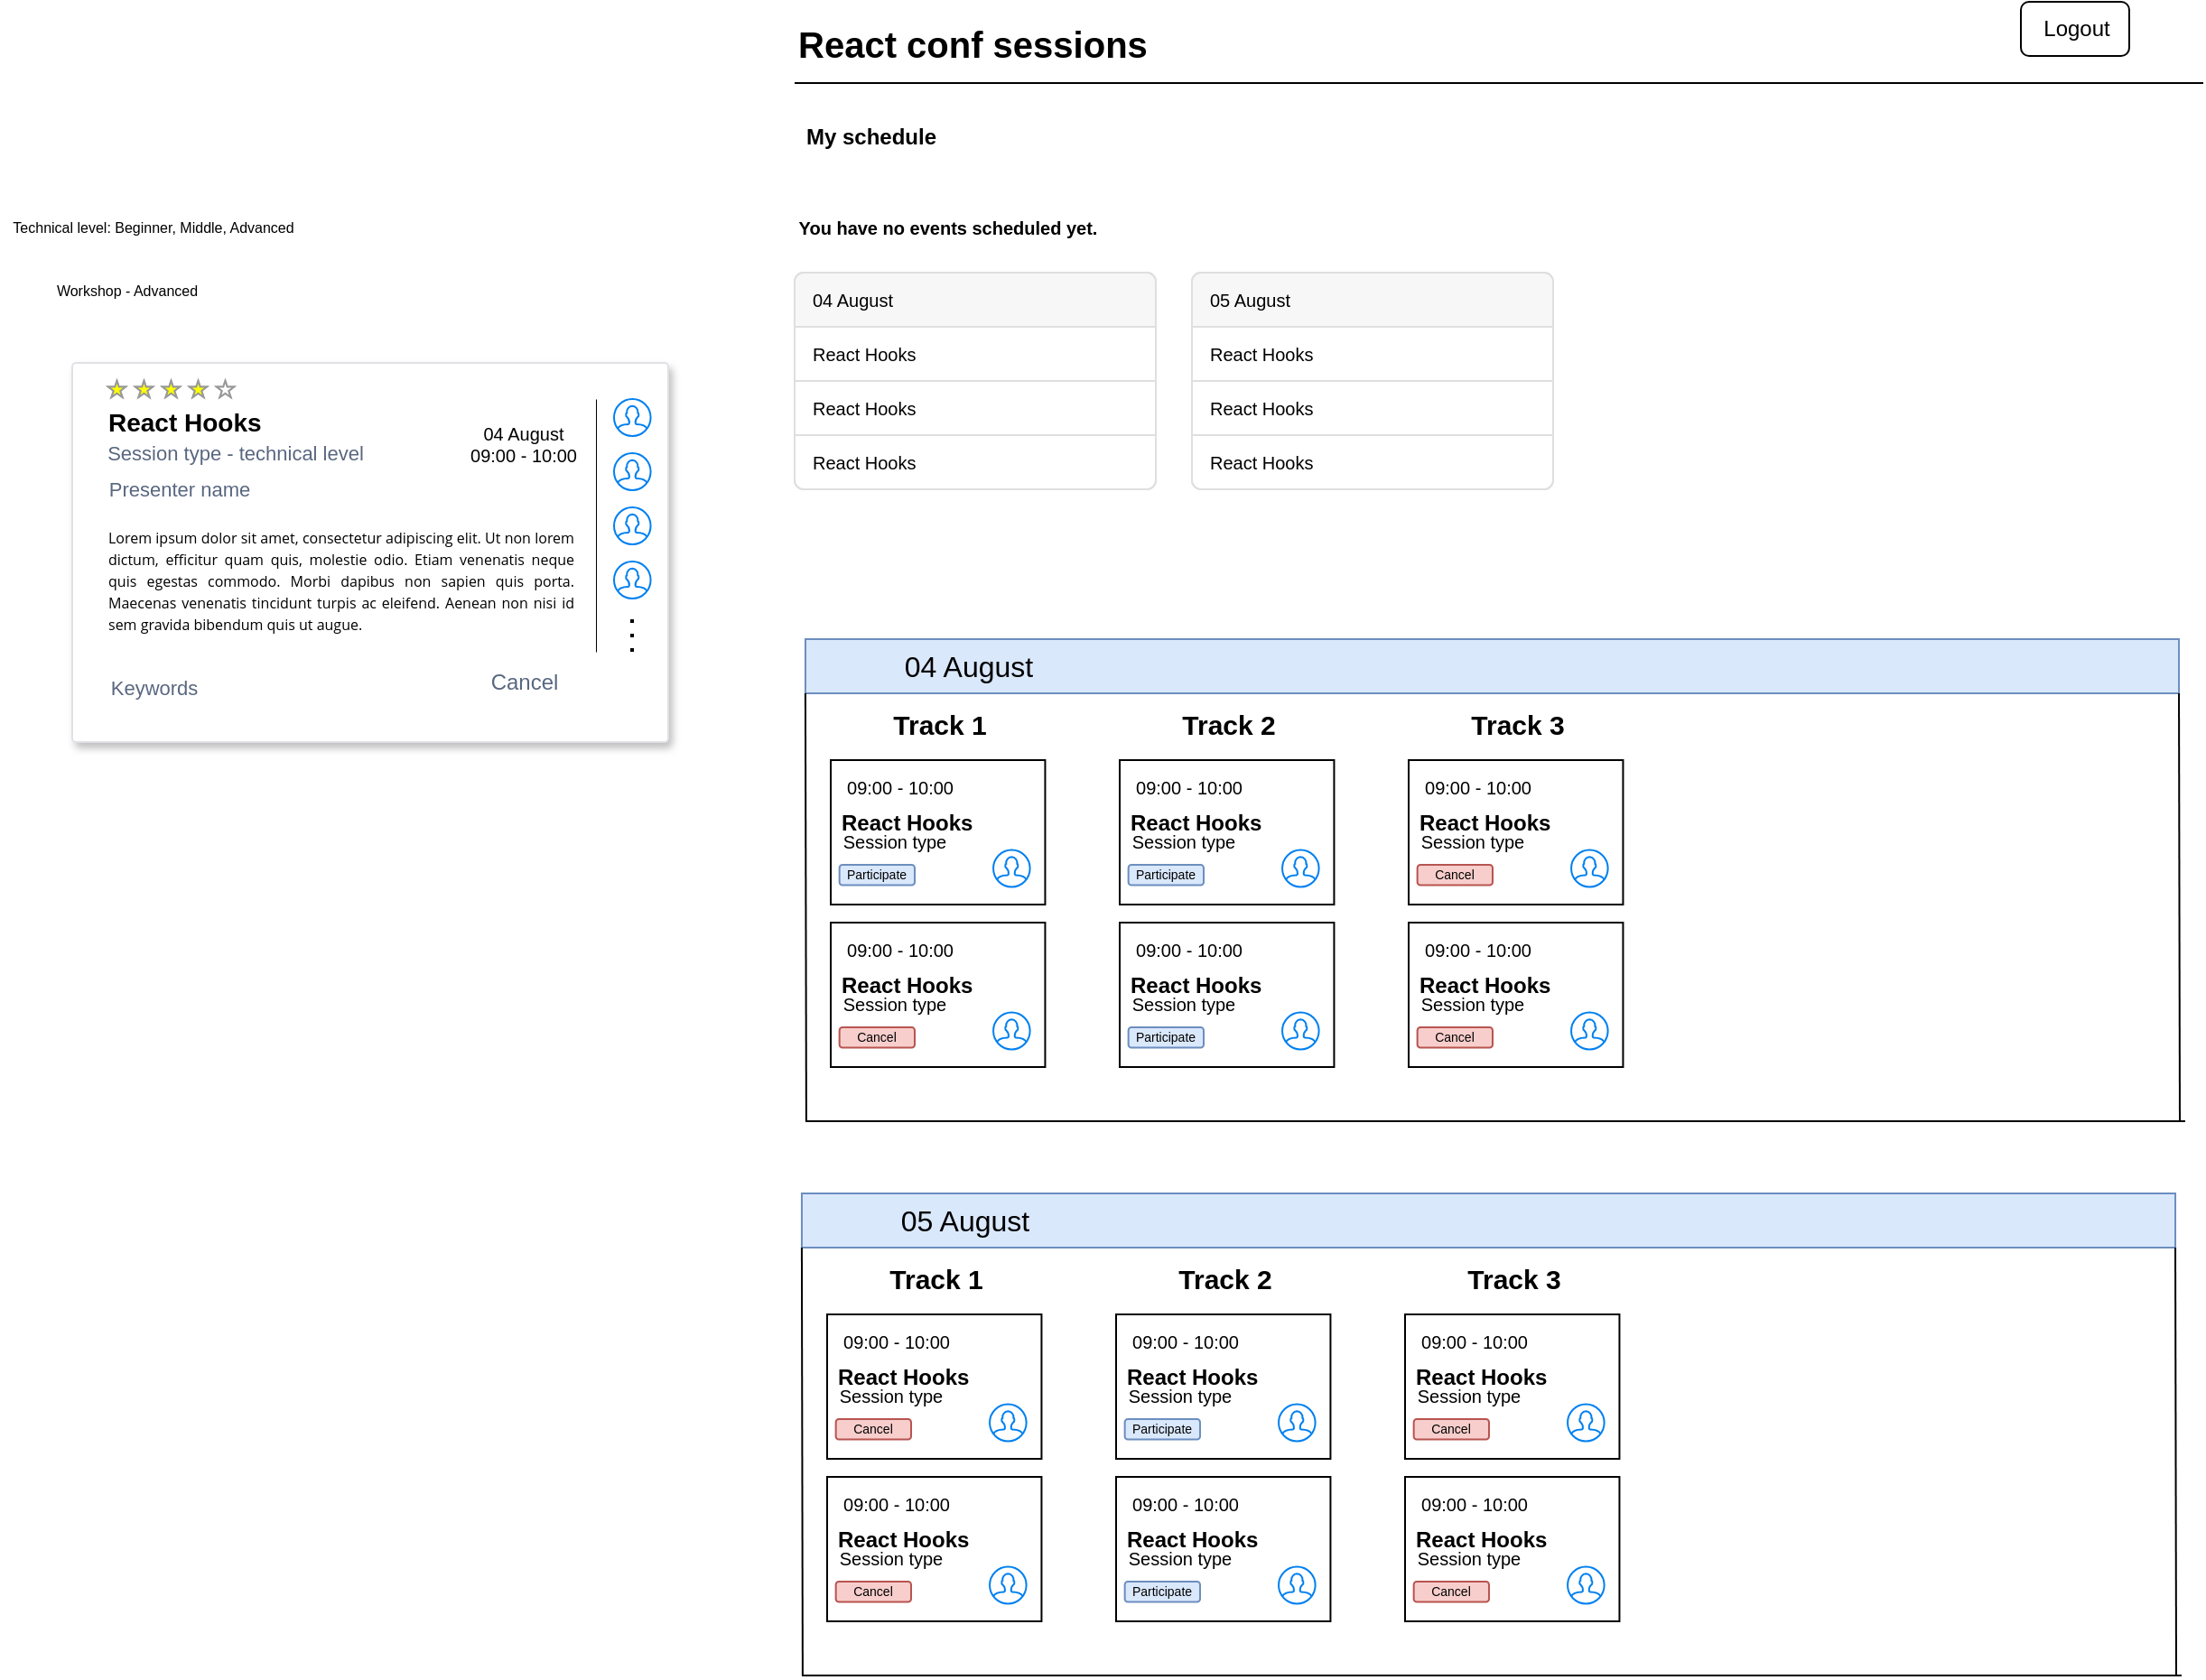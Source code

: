 <mxfile version="16.6.6" type="device" pages="2"><diagram name="Dashboard Partikipant &amp; Speaker" id="f1b7ffb7-ca1e-a977-7cf5-a751b3c06c05"><mxGraphModel dx="2713" dy="1053" grid="1" gridSize="10" guides="1" tooltips="1" connect="1" arrows="1" fold="1" page="1" pageScale="1" pageWidth="826" pageHeight="1169" background="none" math="0" shadow="0"><root><mxCell id="0"/><mxCell id="1" parent="0"/><mxCell id="2" value="React conf sessions" style="text;spacingTop=-5;fontSize=20;fontStyle=1" parent="1" vertex="1"><mxGeometry x="20" y="30" width="230" height="20" as="geometry"/></mxCell><mxCell id="3" value="" style="line;strokeWidth=1" parent="1" vertex="1"><mxGeometry x="20" y="60" width="780" height="10" as="geometry"/></mxCell><mxCell id="0iFqUT4Iw8KprncwIgjn-9" value="&lt;b&gt;My schedule&lt;/b&gt;" style="text;html=1;strokeColor=none;fillColor=none;align=center;verticalAlign=middle;whiteSpace=wrap;rounded=0;strokeWidth=3;" parent="1" vertex="1"><mxGeometry y="80" width="125" height="30" as="geometry"/></mxCell><mxCell id="0iFqUT4Iw8KprncwIgjn-13" value="" style="group;fontSize=12;strokeWidth=0.5;" parent="1" vertex="1" connectable="0"><mxGeometry x="699" y="20" width="61" height="30" as="geometry"/></mxCell><mxCell id="0iFqUT4Iw8KprncwIgjn-11" value="" style="rounded=1;whiteSpace=wrap;html=1;strokeWidth=1;fillColor=none;" parent="0iFqUT4Iw8KprncwIgjn-13" vertex="1"><mxGeometry width="60" height="30" as="geometry"/></mxCell><mxCell id="0iFqUT4Iw8KprncwIgjn-12" value="Logout" style="text;html=1;strokeColor=none;fillColor=none;align=center;verticalAlign=middle;whiteSpace=wrap;rounded=0;" parent="0iFqUT4Iw8KprncwIgjn-13" vertex="1"><mxGeometry x="1" y="5" width="60" height="20" as="geometry"/></mxCell><mxCell id="0iFqUT4Iw8KprncwIgjn-233" value="&lt;font style=&quot;font-size: 10px&quot;&gt;&lt;b&gt;You have no events scheduled yet.&lt;/b&gt;&lt;/font&gt;" style="text;html=1;strokeColor=none;fillColor=none;align=center;verticalAlign=middle;whiteSpace=wrap;rounded=0;shadow=0;fontSize=7;" parent="1" vertex="1"><mxGeometry x="20" y="130" width="170" height="30" as="geometry"/></mxCell><mxCell id="0iFqUT4Iw8KprncwIgjn-246" value="" style="html=1;shadow=0;dashed=0;shape=mxgraph.bootstrap.rrect;rSize=5;strokeColor=#DFDFDF;html=1;whiteSpace=wrap;fillColor=#FFFFFF;fontColor=#000000;fontSize=10;" parent="1" vertex="1"><mxGeometry x="20" y="170" width="200" height="120" as="geometry"/></mxCell><mxCell id="0iFqUT4Iw8KprncwIgjn-247" value="04 August" style="html=1;shadow=0;dashed=0;shape=mxgraph.bootstrap.topButton;strokeColor=inherit;fillColor=#F7F7F7;rSize=5;perimeter=none;whiteSpace=wrap;resizeWidth=1;align=left;spacing=10;fontSize=10;" parent="0iFqUT4Iw8KprncwIgjn-246" vertex="1"><mxGeometry width="200" height="30" relative="1" as="geometry"/></mxCell><mxCell id="0iFqUT4Iw8KprncwIgjn-248" value="React Hooks" style="strokeColor=inherit;fillColor=inherit;gradientColor=inherit;fontColor=inherit;html=1;shadow=0;dashed=0;perimeter=none;whiteSpace=wrap;resizeWidth=1;align=left;spacing=10;fontSize=10;" parent="0iFqUT4Iw8KprncwIgjn-246" vertex="1"><mxGeometry width="200" height="30" relative="1" as="geometry"><mxPoint y="30" as="offset"/></mxGeometry></mxCell><mxCell id="0iFqUT4Iw8KprncwIgjn-249" value="React Hooks" style="strokeColor=inherit;fillColor=inherit;gradientColor=inherit;fontColor=inherit;html=1;shadow=0;dashed=0;perimeter=none;whiteSpace=wrap;resizeWidth=1;align=left;spacing=10;fontSize=10;" parent="0iFqUT4Iw8KprncwIgjn-246" vertex="1"><mxGeometry width="200" height="30" relative="1" as="geometry"><mxPoint y="60" as="offset"/></mxGeometry></mxCell><mxCell id="0iFqUT4Iw8KprncwIgjn-250" value="React Hooks" style="strokeColor=inherit;fillColor=inherit;gradientColor=inherit;fontColor=inherit;html=1;shadow=0;dashed=0;shape=mxgraph.bootstrap.bottomButton;rSize=5;perimeter=none;whiteSpace=wrap;resizeWidth=1;resizeHeight=0;align=left;spacing=10;fontSize=10;" parent="0iFqUT4Iw8KprncwIgjn-246" vertex="1"><mxGeometry y="1" width="200" height="30" relative="1" as="geometry"><mxPoint y="-30" as="offset"/></mxGeometry></mxCell><mxCell id="0iFqUT4Iw8KprncwIgjn-264" value="Technical level: Beginner, Middle, Advanced" style="text;html=1;strokeColor=none;fillColor=none;align=center;verticalAlign=middle;whiteSpace=wrap;rounded=0;shadow=0;fontSize=8;" parent="1" vertex="1"><mxGeometry x="-420" y="130" width="170" height="30" as="geometry"/></mxCell><mxCell id="0iFqUT4Iw8KprncwIgjn-265" value="Workshop - Advanced" style="text;html=1;align=center;verticalAlign=middle;resizable=0;points=[];autosize=1;strokeColor=none;fillColor=none;fontSize=8;" parent="1" vertex="1"><mxGeometry x="-395" y="170" width="90" height="20" as="geometry"/></mxCell><mxCell id="0iFqUT4Iw8KprncwIgjn-275" value="" style="group" parent="1" vertex="1" connectable="0"><mxGeometry x="-380" y="220" width="330" height="210" as="geometry"/></mxCell><mxCell id="0iFqUT4Iw8KprncwIgjn-252" value="&lt;span style=&quot;font-size: 14px&quot;&gt;&lt;b&gt;React Hooks&lt;/b&gt;&lt;/span&gt;&lt;br&gt;&lt;div&gt;&lt;/div&gt;&lt;div&gt;&lt;br&gt;&lt;/div&gt;" style="html=1;rounded=1;fillColor=#ffffff;strokeColor=#DFE1E5;fontSize=12;align=left;fontColor=#000000;shadow=1;arcSize=1;whiteSpace=wrap;spacing=20;verticalAlign=top" parent="0iFqUT4Iw8KprncwIgjn-275" vertex="1"><mxGeometry width="330" height="210" as="geometry"/></mxCell><mxCell id="0iFqUT4Iw8KprncwIgjn-254" value="Cancel" style="dashed=0;html=1;rounded=1;fillColor=none;strokeColor=none;fontSize=12;align=center;fontStyle=0;strokeWidth=2;fontColor=#596780;shadow=0;" parent="0iFqUT4Iw8KprncwIgjn-252" vertex="1"><mxGeometry x="1" y="1" width="50" height="33" relative="1" as="geometry"><mxPoint x="-105" y="-50" as="offset"/></mxGeometry></mxCell><mxCell id="0iFqUT4Iw8KprncwIgjn-258" value="Keywords" style="dashed=0;html=1;rounded=1;fillColor=none;strokeColor=none;fontSize=11;align=center;fontStyle=0;fontColor=#596780;shadow=0;" parent="0iFqUT4Iw8KprncwIgjn-252" vertex="1"><mxGeometry y="1" width="50" height="20" relative="1" as="geometry"><mxPoint x="20" y="-40" as="offset"/></mxGeometry></mxCell><mxCell id="0iFqUT4Iw8KprncwIgjn-259" value="Session type - technical level" style="dashed=0;html=1;rounded=1;fillColor=none;strokeColor=none;fontSize=11;align=center;fontStyle=0;fontColor=#596780;shadow=0;" parent="0iFqUT4Iw8KprncwIgjn-252" vertex="1"><mxGeometry x="20" y="40" width="140" height="20" as="geometry"/></mxCell><mxCell id="0iFqUT4Iw8KprncwIgjn-260" value="04 August&lt;br style=&quot;font-size: 10px;&quot;&gt;09:00 - 10:00" style="text;html=1;strokeColor=none;fillColor=none;align=center;verticalAlign=middle;whiteSpace=wrap;rounded=0;shadow=0;fontSize=10;horizontal=1;spacingBottom=0;" parent="0iFqUT4Iw8KprncwIgjn-252" vertex="1"><mxGeometry x="210" y="30" width="80" height="30" as="geometry"/></mxCell><mxCell id="0iFqUT4Iw8KprncwIgjn-261" value="&lt;div style=&quot;text-align: justify&quot;&gt;&lt;span style=&quot;font-size: 8px ; background-color: rgb(255 , 255 , 255) ; font-family: &amp;#34;open sans&amp;#34; , &amp;#34;arial&amp;#34; , sans-serif&quot;&gt;Lorem ipsum dolor sit amet, consectetur adipiscing elit. Ut non lorem dictum, efficitur quam quis, molestie odio. Etiam venenatis neque quis egestas commodo. Morbi dapibus non sapien quis porta. Maecenas venenatis tincidunt turpis ac eleifend. Aenean non nisi id sem gravida bibendum quis ut augue.&lt;/span&gt;&lt;/div&gt;" style="text;html=1;strokeColor=none;fillColor=none;align=right;verticalAlign=middle;whiteSpace=wrap;rounded=0;shadow=0;fontSize=10;" parent="0iFqUT4Iw8KprncwIgjn-252" vertex="1"><mxGeometry x="20" y="90" width="260" height="60" as="geometry"/></mxCell><mxCell id="0iFqUT4Iw8KprncwIgjn-262" value="" style="verticalLabelPosition=bottom;shadow=0;dashed=0;align=center;html=1;verticalAlign=top;strokeWidth=1;shape=mxgraph.mockup.misc.rating;strokeColor=#999999;fillColor=#ffff00;emptyFillColor=#ffffff;grade=4;ratingScale=5;ratingStyle=star;fontSize=8;" parent="0iFqUT4Iw8KprncwIgjn-252" vertex="1"><mxGeometry x="20" y="10" width="73.33" height="10" as="geometry"/></mxCell><mxCell id="0iFqUT4Iw8KprncwIgjn-263" value="Presenter name" style="dashed=0;html=1;rounded=1;fillColor=none;strokeColor=none;fontSize=11;align=center;fontStyle=0;fontColor=#596780;shadow=0;" parent="0iFqUT4Iw8KprncwIgjn-252" vertex="1"><mxGeometry x="20" y="60" width="77" height="20" as="geometry"/></mxCell><mxCell id="0iFqUT4Iw8KprncwIgjn-266" value="" style="endArrow=none;html=1;rounded=0;fontSize=8;strokeWidth=0.5;" parent="0iFqUT4Iw8KprncwIgjn-252" edge="1"><mxGeometry width="50" height="50" relative="1" as="geometry"><mxPoint x="290" y="160" as="sourcePoint"/><mxPoint x="290" y="20" as="targetPoint"/></mxGeometry></mxCell><mxCell id="0iFqUT4Iw8KprncwIgjn-267" value="&lt;span style=&quot;color: rgba(0 , 0 , 0 , 0) ; font-family: monospace ; font-size: 0px ; background-color: rgb(248 , 249 , 250)&quot;&gt;%3CmxGraphModel%3E%3Croot%3E%3CmxCell%20id%3D%220%22%2F%3E%3CmxCell%20id%3D%221%22%20parent%3D%220%22%2F%3E%3CmxCell%20id%3D%222%22%20value%3D%22Session%20type%22%20style%3D%22dashed%3D0%3Bhtml%3D1%3Brounded%3D1%3BfillColor%3Dnone%3BstrokeColor%3Dnone%3BfontSize%3D11%3Balign%3Dcenter%3BfontStyle%3D0%3BfontColor%3D%23596780%3Bshadow%3D0%3B%22%20vertex%3D%221%22%20parent%3D%221%22%3E%3CmxGeometry%20x%3D%22-400%22%20y%3D%22220%22%20width%3D%2277%22%20height%3D%2220%22%20as%3D%22geometry%22%2F%3E%3C%2FmxCell%3E%3C%2Froot%3E%3C%2FmxGraphModel%3E&lt;/span&gt;" style="html=1;verticalLabelPosition=bottom;align=center;labelBackgroundColor=#ffffff;verticalAlign=top;strokeWidth=1;strokeColor=#0080F0;shadow=0;dashed=0;shape=mxgraph.ios7.icons.user;fontSize=8;fillColor=none;" parent="0iFqUT4Iw8KprncwIgjn-252" vertex="1"><mxGeometry x="300" y="20" width="20.281" height="20.5" as="geometry"/></mxCell><mxCell id="0iFqUT4Iw8KprncwIgjn-268" value="&lt;span style=&quot;color: rgba(0 , 0 , 0 , 0) ; font-family: monospace ; font-size: 0px ; background-color: rgb(248 , 249 , 250)&quot;&gt;%3CmxGraphModel%3E%3Croot%3E%3CmxCell%20id%3D%220%22%2F%3E%3CmxCell%20id%3D%221%22%20parent%3D%220%22%2F%3E%3CmxCell%20id%3D%222%22%20value%3D%22Session%20type%22%20style%3D%22dashed%3D0%3Bhtml%3D1%3Brounded%3D1%3BfillColor%3Dnone%3BstrokeColor%3Dnone%3BfontSize%3D11%3Balign%3Dcenter%3BfontStyle%3D0%3BfontColor%3D%23596780%3Bshadow%3D0%3B%22%20vertex%3D%221%22%20parent%3D%221%22%3E%3CmxGeometry%20x%3D%22-400%22%20y%3D%22220%22%20width%3D%2277%22%20height%3D%2220%22%20as%3D%22geometry%22%2F%3E%3C%2FmxCell%3E%3C%2Froot%3E%3C%2FmxGraphModel%3E&lt;/span&gt;" style="html=1;verticalLabelPosition=bottom;align=center;labelBackgroundColor=#ffffff;verticalAlign=top;strokeWidth=1;strokeColor=#0080F0;shadow=0;dashed=0;shape=mxgraph.ios7.icons.user;fontSize=8;fillColor=none;" parent="0iFqUT4Iw8KprncwIgjn-252" vertex="1"><mxGeometry x="300" y="50" width="20.281" height="20.5" as="geometry"/></mxCell><mxCell id="0iFqUT4Iw8KprncwIgjn-269" value="&lt;span style=&quot;color: rgba(0 , 0 , 0 , 0) ; font-family: monospace ; font-size: 0px ; background-color: rgb(248 , 249 , 250)&quot;&gt;%3CmxGraphModel%3E%3Croot%3E%3CmxCell%20id%3D%220%22%2F%3E%3CmxCell%20id%3D%221%22%20parent%3D%220%22%2F%3E%3CmxCell%20id%3D%222%22%20value%3D%22Session%20type%22%20style%3D%22dashed%3D0%3Bhtml%3D1%3Brounded%3D1%3BfillColor%3Dnone%3BstrokeColor%3Dnone%3BfontSize%3D11%3Balign%3Dcenter%3BfontStyle%3D0%3BfontColor%3D%23596780%3Bshadow%3D0%3B%22%20vertex%3D%221%22%20parent%3D%221%22%3E%3CmxGeometry%20x%3D%22-400%22%20y%3D%22220%22%20width%3D%2277%22%20height%3D%2220%22%20as%3D%22geometry%22%2F%3E%3C%2FmxCell%3E%3C%2Froot%3E%3C%2FmxGraphModel%3E&lt;/span&gt;" style="html=1;verticalLabelPosition=bottom;align=center;labelBackgroundColor=#ffffff;verticalAlign=top;strokeWidth=1;strokeColor=#0080F0;shadow=0;dashed=0;shape=mxgraph.ios7.icons.user;fontSize=8;fillColor=none;" parent="0iFqUT4Iw8KprncwIgjn-252" vertex="1"><mxGeometry x="300" y="80" width="20.281" height="20.5" as="geometry"/></mxCell><mxCell id="0iFqUT4Iw8KprncwIgjn-270" value="&lt;span style=&quot;color: rgba(0 , 0 , 0 , 0) ; font-family: monospace ; font-size: 0px ; background-color: rgb(248 , 249 , 250)&quot;&gt;%3CmxGraphModel%3E%3Croot%3E%3CmxCell%20id%3D%220%22%2F%3E%3CmxCell%20id%3D%221%22%20parent%3D%220%22%2F%3E%3CmxCell%20id%3D%222%22%20value%3D%22Session%20type%22%20style%3D%22dashed%3D0%3Bhtml%3D1%3Brounded%3D1%3BfillColor%3Dnone%3BstrokeColor%3Dnone%3BfontSize%3D11%3Balign%3Dcenter%3BfontStyle%3D0%3BfontColor%3D%23596780%3Bshadow%3D0%3B%22%20vertex%3D%221%22%20parent%3D%221%22%3E%3CmxGeometry%20x%3D%22-400%22%20y%3D%22220%22%20width%3D%2277%22%20height%3D%2220%22%20as%3D%22geometry%22%2F%3E%3C%2FmxCell%3E%3C%2Froot%3E%3C%2FmxGraphModel%3E&lt;/span&gt;" style="html=1;verticalLabelPosition=bottom;align=center;labelBackgroundColor=#ffffff;verticalAlign=top;strokeWidth=1;strokeColor=#0080F0;shadow=0;dashed=0;shape=mxgraph.ios7.icons.user;fontSize=8;fillColor=none;" parent="0iFqUT4Iw8KprncwIgjn-252" vertex="1"><mxGeometry x="300" y="110" width="20.281" height="20.5" as="geometry"/></mxCell><mxCell id="0iFqUT4Iw8KprncwIgjn-274" value="" style="verticalLabelPosition=bottom;shadow=0;dashed=0;align=center;html=1;verticalAlign=top;strokeWidth=1;shape=mxgraph.mockup.misc.rating;strokeColor=#999999;fillColor=#ffff00;emptyFillColor=#ffffff;grade=4;ratingScale=5;ratingStyle=star;fontSize=8;" parent="0iFqUT4Iw8KprncwIgjn-252" vertex="1"><mxGeometry x="20" y="10" width="73.33" height="10" as="geometry"/></mxCell><mxCell id="0iFqUT4Iw8KprncwIgjn-273" value="" style="endArrow=none;dashed=1;html=1;dashPattern=1 3;strokeWidth=2;rounded=0;fontSize=10;" parent="0iFqUT4Iw8KprncwIgjn-275" edge="1"><mxGeometry width="50" height="50" relative="1" as="geometry"><mxPoint x="310" y="160" as="sourcePoint"/><mxPoint x="310" y="140" as="targetPoint"/><Array as="points"><mxPoint x="310" y="150"/></Array></mxGeometry></mxCell><mxCell id="MJeEtoqh6939Nk-4vWC7-3" value="" style="html=1;shadow=0;dashed=0;shape=mxgraph.bootstrap.rrect;rSize=5;strokeColor=#DFDFDF;html=1;whiteSpace=wrap;fillColor=#FFFFFF;fontColor=#000000;fontSize=10;" parent="1" vertex="1"><mxGeometry x="240" y="170" width="200" height="120" as="geometry"/></mxCell><mxCell id="MJeEtoqh6939Nk-4vWC7-4" value="05 August" style="html=1;shadow=0;dashed=0;shape=mxgraph.bootstrap.topButton;strokeColor=inherit;fillColor=#F7F7F7;rSize=5;perimeter=none;whiteSpace=wrap;resizeWidth=1;align=left;spacing=10;fontSize=10;" parent="MJeEtoqh6939Nk-4vWC7-3" vertex="1"><mxGeometry width="200" height="30" relative="1" as="geometry"/></mxCell><mxCell id="MJeEtoqh6939Nk-4vWC7-5" value="React Hooks" style="strokeColor=inherit;fillColor=inherit;gradientColor=inherit;fontColor=inherit;html=1;shadow=0;dashed=0;perimeter=none;whiteSpace=wrap;resizeWidth=1;align=left;spacing=10;fontSize=10;" parent="MJeEtoqh6939Nk-4vWC7-3" vertex="1"><mxGeometry width="200" height="30" relative="1" as="geometry"><mxPoint y="30" as="offset"/></mxGeometry></mxCell><mxCell id="MJeEtoqh6939Nk-4vWC7-6" value="React Hooks" style="strokeColor=inherit;fillColor=inherit;gradientColor=inherit;fontColor=inherit;html=1;shadow=0;dashed=0;perimeter=none;whiteSpace=wrap;resizeWidth=1;align=left;spacing=10;fontSize=10;" parent="MJeEtoqh6939Nk-4vWC7-3" vertex="1"><mxGeometry width="200" height="30" relative="1" as="geometry"><mxPoint y="60" as="offset"/></mxGeometry></mxCell><mxCell id="MJeEtoqh6939Nk-4vWC7-7" value="React Hooks" style="strokeColor=inherit;fillColor=inherit;gradientColor=inherit;fontColor=inherit;html=1;shadow=0;dashed=0;shape=mxgraph.bootstrap.bottomButton;rSize=5;perimeter=none;whiteSpace=wrap;resizeWidth=1;resizeHeight=0;align=left;spacing=10;fontSize=10;" parent="MJeEtoqh6939Nk-4vWC7-3" vertex="1"><mxGeometry y="1" width="200" height="30" relative="1" as="geometry"><mxPoint y="-30" as="offset"/></mxGeometry></mxCell><mxCell id="0iFqUT4Iw8KprncwIgjn-51" value="" style="group" parent="1" vertex="1" connectable="0"><mxGeometry x="40" y="410" width="121.69" height="200" as="geometry"/></mxCell><mxCell id="d0JAnM6KmbmC-NQ0UVu4-64" value="&lt;font style=&quot;font-size: 15px&quot;&gt;Track 1&lt;/font&gt;" style="text;html=1;strokeColor=none;fillColor=none;align=center;verticalAlign=middle;whiteSpace=wrap;rounded=0;fontStyle=1" parent="0iFqUT4Iw8KprncwIgjn-51" vertex="1"><mxGeometry x="1.488" width="118.717" height="20" as="geometry"/></mxCell><mxCell id="C8x-raXGnhVbBHaBL-Vw-7" value="" style="group" parent="0iFqUT4Iw8KprncwIgjn-51" vertex="1" connectable="0"><mxGeometry y="120" width="118.72" height="80" as="geometry"/></mxCell><mxCell id="0iFqUT4Iw8KprncwIgjn-43" value="" style="rounded=0;whiteSpace=wrap;html=1;fontSize=15;strokeColor=default;fillColor=none;" parent="C8x-raXGnhVbBHaBL-Vw-7" vertex="1"><mxGeometry width="118.72" height="80" as="geometry"/></mxCell><mxCell id="0iFqUT4Iw8KprncwIgjn-44" value="React Hooks" style="text;html=1;strokeColor=none;fillColor=none;align=left;verticalAlign=middle;whiteSpace=wrap;rounded=0;fontSize=12;fontStyle=1" parent="C8x-raXGnhVbBHaBL-Vw-7" vertex="1"><mxGeometry x="3.89" y="29.75" width="77.03" height="10" as="geometry"/></mxCell><mxCell id="0iFqUT4Iw8KprncwIgjn-45" value="09:00 - 10:00" style="text;html=1;strokeColor=none;fillColor=none;align=center;verticalAlign=middle;whiteSpace=wrap;rounded=0;fontSize=10;" parent="C8x-raXGnhVbBHaBL-Vw-7" vertex="1"><mxGeometry x="3.89" y="10" width="69.25" height="10" as="geometry"/></mxCell><mxCell id="0iFqUT4Iw8KprncwIgjn-46" value="" style="html=1;verticalLabelPosition=bottom;align=center;labelBackgroundColor=#ffffff;verticalAlign=top;strokeWidth=1;strokeColor=#0080F0;shadow=0;dashed=0;shape=mxgraph.ios7.icons.user;fontSize=8;fillColor=none;" parent="C8x-raXGnhVbBHaBL-Vw-7" vertex="1"><mxGeometry x="90.025" y="49.75" width="20.281" height="20.5" as="geometry"/></mxCell><mxCell id="a9zN8bj7MbOIg66z_33S-7" value="Session type" style="text;html=1;strokeColor=none;fillColor=none;align=center;verticalAlign=middle;whiteSpace=wrap;rounded=0;fontSize=10;" parent="C8x-raXGnhVbBHaBL-Vw-7" vertex="1"><mxGeometry x="3.89" y="39.75" width="63.14" height="10" as="geometry"/></mxCell><mxCell id="C8x-raXGnhVbBHaBL-Vw-6" value="" style="group" parent="C8x-raXGnhVbBHaBL-Vw-7" vertex="1" connectable="0"><mxGeometry x="4.826" y="58.013" width="41.669" height="11.238" as="geometry"/></mxCell><mxCell id="0iFqUT4Iw8KprncwIgjn-49" value="" style="rounded=1;whiteSpace=wrap;html=1;shadow=0;fontSize=8;strokeWidth=1;fillColor=#f8cecc;strokeColor=#b85450;" parent="C8x-raXGnhVbBHaBL-Vw-6" vertex="1"><mxGeometry width="41.669" height="11.237" as="geometry"/></mxCell><mxCell id="0iFqUT4Iw8KprncwIgjn-50" value="&lt;font style=&quot;font-size: 7px&quot;&gt;Cancel&lt;/font&gt;" style="text;html=1;strokeColor=none;fillColor=none;align=center;verticalAlign=middle;whiteSpace=wrap;rounded=0;shadow=0;fontSize=8;" parent="C8x-raXGnhVbBHaBL-Vw-6" vertex="1"><mxGeometry x="6.252" width="29.165" height="9.2" as="geometry"/></mxCell><mxCell id="C8x-raXGnhVbBHaBL-Vw-8" value="" style="group" parent="0iFqUT4Iw8KprncwIgjn-51" vertex="1" connectable="0"><mxGeometry x="-5.107e-15" y="30" width="118.72" height="80" as="geometry"/></mxCell><mxCell id="C8x-raXGnhVbBHaBL-Vw-9" value="" style="rounded=0;whiteSpace=wrap;html=1;fontSize=15;strokeColor=default;fillColor=none;" parent="C8x-raXGnhVbBHaBL-Vw-8" vertex="1"><mxGeometry width="118.72" height="80" as="geometry"/></mxCell><mxCell id="C8x-raXGnhVbBHaBL-Vw-10" value="React Hooks" style="text;html=1;strokeColor=none;fillColor=none;align=left;verticalAlign=middle;whiteSpace=wrap;rounded=0;fontSize=12;fontStyle=1" parent="C8x-raXGnhVbBHaBL-Vw-8" vertex="1"><mxGeometry x="3.89" y="29.75" width="77.03" height="10" as="geometry"/></mxCell><mxCell id="C8x-raXGnhVbBHaBL-Vw-11" value="09:00 - 10:00" style="text;html=1;strokeColor=none;fillColor=none;align=center;verticalAlign=middle;whiteSpace=wrap;rounded=0;fontSize=10;" parent="C8x-raXGnhVbBHaBL-Vw-8" vertex="1"><mxGeometry x="3.89" y="10" width="69.25" height="10" as="geometry"/></mxCell><mxCell id="C8x-raXGnhVbBHaBL-Vw-12" value="" style="html=1;verticalLabelPosition=bottom;align=center;labelBackgroundColor=#ffffff;verticalAlign=top;strokeWidth=1;strokeColor=#0080F0;shadow=0;dashed=0;shape=mxgraph.ios7.icons.user;fontSize=8;fillColor=none;" parent="C8x-raXGnhVbBHaBL-Vw-8" vertex="1"><mxGeometry x="90.025" y="49.75" width="20.281" height="20.5" as="geometry"/></mxCell><mxCell id="C8x-raXGnhVbBHaBL-Vw-13" value="Session type" style="text;html=1;strokeColor=none;fillColor=none;align=center;verticalAlign=middle;whiteSpace=wrap;rounded=0;fontSize=10;" parent="C8x-raXGnhVbBHaBL-Vw-8" vertex="1"><mxGeometry x="3.89" y="39.75" width="63.14" height="10" as="geometry"/></mxCell><mxCell id="C8x-raXGnhVbBHaBL-Vw-14" value="" style="group" parent="C8x-raXGnhVbBHaBL-Vw-8" vertex="1" connectable="0"><mxGeometry x="4.826" y="58.013" width="41.669" height="11.238" as="geometry"/></mxCell><mxCell id="C8x-raXGnhVbBHaBL-Vw-15" value="" style="rounded=1;whiteSpace=wrap;html=1;shadow=0;fontSize=8;strokeWidth=1;fillColor=#dae8fc;strokeColor=#6c8ebf;" parent="C8x-raXGnhVbBHaBL-Vw-14" vertex="1"><mxGeometry width="41.669" height="11.237" as="geometry"/></mxCell><mxCell id="C8x-raXGnhVbBHaBL-Vw-16" value="&lt;font style=&quot;font-size: 7px&quot;&gt;Participate&lt;/font&gt;" style="text;html=1;strokeColor=none;fillColor=none;align=center;verticalAlign=middle;whiteSpace=wrap;rounded=0;shadow=0;fontSize=8;" parent="C8x-raXGnhVbBHaBL-Vw-14" vertex="1"><mxGeometry x="6.252" width="29.165" height="9.2" as="geometry"/></mxCell><mxCell id="a9zN8bj7MbOIg66z_33S-3" value="" style="group" parent="1" vertex="1" connectable="0"><mxGeometry x="25.974" y="373" width="760.547" height="30" as="geometry"/></mxCell><mxCell id="0iFqUT4Iw8KprncwIgjn-23" value="" style="rounded=0;whiteSpace=wrap;html=1;fontSize=10;strokeWidth=1;fillColor=#dae8fc;strokeColor=#6c8ebf;" parent="a9zN8bj7MbOIg66z_33S-3" vertex="1"><mxGeometry width="760.547" height="30" as="geometry"/></mxCell><mxCell id="d0JAnM6KmbmC-NQ0UVu4-62" value="&lt;font style=&quot;font-size: 16px&quot;&gt;04 August&lt;/font&gt;" style="text;html=1;strokeColor=none;fillColor=none;align=center;verticalAlign=middle;whiteSpace=wrap;rounded=0;" parent="a9zN8bj7MbOIg66z_33S-3" vertex="1"><mxGeometry x="0.005" width="180.653" height="30" as="geometry"/></mxCell><mxCell id="a9zN8bj7MbOIg66z_33S-4" value="" style="endArrow=none;html=1;rounded=0;fontColor=#000000;" parent="1" edge="1"><mxGeometry width="50" height="50" relative="1" as="geometry"><mxPoint x="787" y="640" as="sourcePoint"/><mxPoint x="786.52" y="403" as="targetPoint"/></mxGeometry></mxCell><mxCell id="a9zN8bj7MbOIg66z_33S-5" value="" style="endArrow=none;html=1;rounded=0;fontColor=#000000;" parent="1" edge="1"><mxGeometry width="50" height="50" relative="1" as="geometry"><mxPoint x="26.45" y="640" as="sourcePoint"/><mxPoint x="25.97" y="403" as="targetPoint"/></mxGeometry></mxCell><mxCell id="a9zN8bj7MbOIg66z_33S-6" value="" style="endArrow=none;html=1;rounded=0;fontColor=#000000;" parent="1" edge="1"><mxGeometry width="50" height="50" relative="1" as="geometry"><mxPoint x="790" y="640" as="sourcePoint"/><mxPoint x="26" y="640" as="targetPoint"/></mxGeometry></mxCell><mxCell id="C8x-raXGnhVbBHaBL-Vw-17" value="" style="group" parent="1" vertex="1" connectable="0"><mxGeometry x="200" y="410" width="121.69" height="200" as="geometry"/></mxCell><mxCell id="C8x-raXGnhVbBHaBL-Vw-18" value="&lt;font style=&quot;font-size: 15px&quot;&gt;Track 2&lt;/font&gt;" style="text;html=1;strokeColor=none;fillColor=none;align=center;verticalAlign=middle;whiteSpace=wrap;rounded=0;fontStyle=1" parent="C8x-raXGnhVbBHaBL-Vw-17" vertex="1"><mxGeometry x="1.488" width="118.717" height="20" as="geometry"/></mxCell><mxCell id="C8x-raXGnhVbBHaBL-Vw-19" value="" style="group" parent="C8x-raXGnhVbBHaBL-Vw-17" vertex="1" connectable="0"><mxGeometry y="120" width="118.72" height="80" as="geometry"/></mxCell><mxCell id="C8x-raXGnhVbBHaBL-Vw-20" value="" style="rounded=0;whiteSpace=wrap;html=1;fontSize=15;strokeColor=default;fillColor=none;" parent="C8x-raXGnhVbBHaBL-Vw-19" vertex="1"><mxGeometry width="118.72" height="80" as="geometry"/></mxCell><mxCell id="C8x-raXGnhVbBHaBL-Vw-21" value="React Hooks" style="text;html=1;strokeColor=none;fillColor=none;align=left;verticalAlign=middle;whiteSpace=wrap;rounded=0;fontSize=12;fontStyle=1" parent="C8x-raXGnhVbBHaBL-Vw-19" vertex="1"><mxGeometry x="3.89" y="29.75" width="77.03" height="10" as="geometry"/></mxCell><mxCell id="C8x-raXGnhVbBHaBL-Vw-22" value="09:00 - 10:00" style="text;html=1;strokeColor=none;fillColor=none;align=center;verticalAlign=middle;whiteSpace=wrap;rounded=0;fontSize=10;" parent="C8x-raXGnhVbBHaBL-Vw-19" vertex="1"><mxGeometry x="3.89" y="10" width="69.25" height="10" as="geometry"/></mxCell><mxCell id="C8x-raXGnhVbBHaBL-Vw-23" value="" style="html=1;verticalLabelPosition=bottom;align=center;labelBackgroundColor=#ffffff;verticalAlign=top;strokeWidth=1;strokeColor=#0080F0;shadow=0;dashed=0;shape=mxgraph.ios7.icons.user;fontSize=8;fillColor=none;" parent="C8x-raXGnhVbBHaBL-Vw-19" vertex="1"><mxGeometry x="90.025" y="49.75" width="20.281" height="20.5" as="geometry"/></mxCell><mxCell id="C8x-raXGnhVbBHaBL-Vw-24" value="Session type" style="text;html=1;strokeColor=none;fillColor=none;align=center;verticalAlign=middle;whiteSpace=wrap;rounded=0;fontSize=10;" parent="C8x-raXGnhVbBHaBL-Vw-19" vertex="1"><mxGeometry x="3.89" y="39.75" width="63.14" height="10" as="geometry"/></mxCell><mxCell id="C8x-raXGnhVbBHaBL-Vw-25" value="" style="group" parent="C8x-raXGnhVbBHaBL-Vw-19" vertex="1" connectable="0"><mxGeometry x="4.826" y="58.013" width="41.669" height="11.238" as="geometry"/></mxCell><mxCell id="C8x-raXGnhVbBHaBL-Vw-26" value="" style="rounded=1;whiteSpace=wrap;html=1;shadow=0;fontSize=8;strokeWidth=1;fillColor=#dae8fc;strokeColor=#6c8ebf;" parent="C8x-raXGnhVbBHaBL-Vw-25" vertex="1"><mxGeometry width="41.669" height="11.237" as="geometry"/></mxCell><mxCell id="C8x-raXGnhVbBHaBL-Vw-27" value="&lt;font style=&quot;font-size: 7px&quot;&gt;Participate&lt;/font&gt;" style="text;html=1;strokeColor=none;fillColor=none;align=center;verticalAlign=middle;whiteSpace=wrap;rounded=0;shadow=0;fontSize=8;" parent="C8x-raXGnhVbBHaBL-Vw-25" vertex="1"><mxGeometry x="6.252" width="29.165" height="9.2" as="geometry"/></mxCell><mxCell id="C8x-raXGnhVbBHaBL-Vw-28" value="" style="group" parent="C8x-raXGnhVbBHaBL-Vw-17" vertex="1" connectable="0"><mxGeometry x="-5.107e-15" y="30" width="118.72" height="80" as="geometry"/></mxCell><mxCell id="C8x-raXGnhVbBHaBL-Vw-29" value="" style="rounded=0;whiteSpace=wrap;html=1;fontSize=15;strokeColor=default;fillColor=none;" parent="C8x-raXGnhVbBHaBL-Vw-28" vertex="1"><mxGeometry width="118.72" height="80" as="geometry"/></mxCell><mxCell id="C8x-raXGnhVbBHaBL-Vw-30" value="React Hooks" style="text;html=1;strokeColor=none;fillColor=none;align=left;verticalAlign=middle;whiteSpace=wrap;rounded=0;fontSize=12;fontStyle=1" parent="C8x-raXGnhVbBHaBL-Vw-28" vertex="1"><mxGeometry x="3.89" y="29.75" width="77.03" height="10" as="geometry"/></mxCell><mxCell id="C8x-raXGnhVbBHaBL-Vw-31" value="09:00 - 10:00" style="text;html=1;strokeColor=none;fillColor=none;align=center;verticalAlign=middle;whiteSpace=wrap;rounded=0;fontSize=10;" parent="C8x-raXGnhVbBHaBL-Vw-28" vertex="1"><mxGeometry x="3.89" y="10" width="69.25" height="10" as="geometry"/></mxCell><mxCell id="C8x-raXGnhVbBHaBL-Vw-32" value="" style="html=1;verticalLabelPosition=bottom;align=center;labelBackgroundColor=#ffffff;verticalAlign=top;strokeWidth=1;strokeColor=#0080F0;shadow=0;dashed=0;shape=mxgraph.ios7.icons.user;fontSize=8;fillColor=none;" parent="C8x-raXGnhVbBHaBL-Vw-28" vertex="1"><mxGeometry x="90.025" y="49.75" width="20.281" height="20.5" as="geometry"/></mxCell><mxCell id="C8x-raXGnhVbBHaBL-Vw-33" value="Session type" style="text;html=1;strokeColor=none;fillColor=none;align=center;verticalAlign=middle;whiteSpace=wrap;rounded=0;fontSize=10;" parent="C8x-raXGnhVbBHaBL-Vw-28" vertex="1"><mxGeometry x="3.89" y="39.75" width="63.14" height="10" as="geometry"/></mxCell><mxCell id="C8x-raXGnhVbBHaBL-Vw-34" value="" style="group" parent="C8x-raXGnhVbBHaBL-Vw-28" vertex="1" connectable="0"><mxGeometry x="4.826" y="58.013" width="41.669" height="11.238" as="geometry"/></mxCell><mxCell id="C8x-raXGnhVbBHaBL-Vw-35" value="" style="rounded=1;whiteSpace=wrap;html=1;shadow=0;fontSize=8;strokeWidth=1;fillColor=#dae8fc;strokeColor=#6c8ebf;" parent="C8x-raXGnhVbBHaBL-Vw-34" vertex="1"><mxGeometry width="41.669" height="11.237" as="geometry"/></mxCell><mxCell id="C8x-raXGnhVbBHaBL-Vw-36" value="&lt;font style=&quot;font-size: 7px&quot;&gt;Participate&lt;/font&gt;" style="text;html=1;strokeColor=none;fillColor=none;align=center;verticalAlign=middle;whiteSpace=wrap;rounded=0;shadow=0;fontSize=8;" parent="C8x-raXGnhVbBHaBL-Vw-34" vertex="1"><mxGeometry x="6.252" width="29.165" height="9.2" as="geometry"/></mxCell><mxCell id="C8x-raXGnhVbBHaBL-Vw-37" value="" style="group" parent="1" vertex="1" connectable="0"><mxGeometry x="360" y="410" width="121.69" height="200" as="geometry"/></mxCell><mxCell id="C8x-raXGnhVbBHaBL-Vw-38" value="&lt;font style=&quot;font-size: 15px&quot;&gt;Track 3&lt;/font&gt;" style="text;html=1;strokeColor=none;fillColor=none;align=center;verticalAlign=middle;whiteSpace=wrap;rounded=0;fontStyle=1" parent="C8x-raXGnhVbBHaBL-Vw-37" vertex="1"><mxGeometry x="1.488" width="118.717" height="20" as="geometry"/></mxCell><mxCell id="C8x-raXGnhVbBHaBL-Vw-39" value="" style="group" parent="C8x-raXGnhVbBHaBL-Vw-37" vertex="1" connectable="0"><mxGeometry y="120" width="118.72" height="80" as="geometry"/></mxCell><mxCell id="C8x-raXGnhVbBHaBL-Vw-40" value="" style="rounded=0;whiteSpace=wrap;html=1;fontSize=15;strokeColor=default;fillColor=none;" parent="C8x-raXGnhVbBHaBL-Vw-39" vertex="1"><mxGeometry width="118.72" height="80" as="geometry"/></mxCell><mxCell id="C8x-raXGnhVbBHaBL-Vw-41" value="React Hooks" style="text;html=1;strokeColor=none;fillColor=none;align=left;verticalAlign=middle;whiteSpace=wrap;rounded=0;fontSize=12;fontStyle=1" parent="C8x-raXGnhVbBHaBL-Vw-39" vertex="1"><mxGeometry x="3.89" y="29.75" width="77.03" height="10" as="geometry"/></mxCell><mxCell id="C8x-raXGnhVbBHaBL-Vw-42" value="09:00 - 10:00" style="text;html=1;strokeColor=none;fillColor=none;align=center;verticalAlign=middle;whiteSpace=wrap;rounded=0;fontSize=10;" parent="C8x-raXGnhVbBHaBL-Vw-39" vertex="1"><mxGeometry x="3.89" y="10" width="69.25" height="10" as="geometry"/></mxCell><mxCell id="C8x-raXGnhVbBHaBL-Vw-43" value="" style="html=1;verticalLabelPosition=bottom;align=center;labelBackgroundColor=#ffffff;verticalAlign=top;strokeWidth=1;strokeColor=#0080F0;shadow=0;dashed=0;shape=mxgraph.ios7.icons.user;fontSize=8;fillColor=none;" parent="C8x-raXGnhVbBHaBL-Vw-39" vertex="1"><mxGeometry x="90.025" y="49.75" width="20.281" height="20.5" as="geometry"/></mxCell><mxCell id="C8x-raXGnhVbBHaBL-Vw-44" value="Session type" style="text;html=1;strokeColor=none;fillColor=none;align=center;verticalAlign=middle;whiteSpace=wrap;rounded=0;fontSize=10;" parent="C8x-raXGnhVbBHaBL-Vw-39" vertex="1"><mxGeometry x="3.89" y="39.75" width="63.14" height="10" as="geometry"/></mxCell><mxCell id="C8x-raXGnhVbBHaBL-Vw-45" value="" style="group" parent="C8x-raXGnhVbBHaBL-Vw-39" vertex="1" connectable="0"><mxGeometry x="4.826" y="58.013" width="41.669" height="11.238" as="geometry"/></mxCell><mxCell id="C8x-raXGnhVbBHaBL-Vw-46" value="" style="rounded=1;whiteSpace=wrap;html=1;shadow=0;fontSize=8;strokeWidth=1;fillColor=#f8cecc;strokeColor=#b85450;" parent="C8x-raXGnhVbBHaBL-Vw-45" vertex="1"><mxGeometry width="41.669" height="11.237" as="geometry"/></mxCell><mxCell id="C8x-raXGnhVbBHaBL-Vw-47" value="&lt;font style=&quot;font-size: 7px&quot;&gt;Cancel&lt;/font&gt;" style="text;html=1;strokeColor=none;fillColor=none;align=center;verticalAlign=middle;whiteSpace=wrap;rounded=0;shadow=0;fontSize=8;" parent="C8x-raXGnhVbBHaBL-Vw-45" vertex="1"><mxGeometry x="6.252" width="29.165" height="9.2" as="geometry"/></mxCell><mxCell id="C8x-raXGnhVbBHaBL-Vw-48" value="" style="group" parent="C8x-raXGnhVbBHaBL-Vw-37" vertex="1" connectable="0"><mxGeometry x="-5.107e-15" y="30" width="118.72" height="80" as="geometry"/></mxCell><mxCell id="C8x-raXGnhVbBHaBL-Vw-49" value="" style="rounded=0;whiteSpace=wrap;html=1;fontSize=15;strokeColor=default;fillColor=none;" parent="C8x-raXGnhVbBHaBL-Vw-48" vertex="1"><mxGeometry width="118.72" height="80" as="geometry"/></mxCell><mxCell id="C8x-raXGnhVbBHaBL-Vw-50" value="React Hooks" style="text;html=1;strokeColor=none;fillColor=none;align=left;verticalAlign=middle;whiteSpace=wrap;rounded=0;fontSize=12;fontStyle=1" parent="C8x-raXGnhVbBHaBL-Vw-48" vertex="1"><mxGeometry x="3.89" y="29.75" width="77.03" height="10" as="geometry"/></mxCell><mxCell id="C8x-raXGnhVbBHaBL-Vw-51" value="09:00 - 10:00" style="text;html=1;strokeColor=none;fillColor=none;align=center;verticalAlign=middle;whiteSpace=wrap;rounded=0;fontSize=10;" parent="C8x-raXGnhVbBHaBL-Vw-48" vertex="1"><mxGeometry x="3.89" y="10" width="69.25" height="10" as="geometry"/></mxCell><mxCell id="C8x-raXGnhVbBHaBL-Vw-52" value="" style="html=1;verticalLabelPosition=bottom;align=center;labelBackgroundColor=#ffffff;verticalAlign=top;strokeWidth=1;strokeColor=#0080F0;shadow=0;dashed=0;shape=mxgraph.ios7.icons.user;fontSize=8;fillColor=none;" parent="C8x-raXGnhVbBHaBL-Vw-48" vertex="1"><mxGeometry x="90.025" y="49.75" width="20.281" height="20.5" as="geometry"/></mxCell><mxCell id="C8x-raXGnhVbBHaBL-Vw-53" value="Session type" style="text;html=1;strokeColor=none;fillColor=none;align=center;verticalAlign=middle;whiteSpace=wrap;rounded=0;fontSize=10;" parent="C8x-raXGnhVbBHaBL-Vw-48" vertex="1"><mxGeometry x="3.89" y="39.75" width="63.14" height="10" as="geometry"/></mxCell><mxCell id="C8x-raXGnhVbBHaBL-Vw-54" value="" style="group" parent="C8x-raXGnhVbBHaBL-Vw-48" vertex="1" connectable="0"><mxGeometry x="4.826" y="58.013" width="41.669" height="11.238" as="geometry"/></mxCell><mxCell id="C8x-raXGnhVbBHaBL-Vw-55" value="" style="rounded=1;whiteSpace=wrap;html=1;shadow=0;fontSize=8;strokeWidth=1;fillColor=#f8cecc;strokeColor=#b85450;" parent="C8x-raXGnhVbBHaBL-Vw-54" vertex="1"><mxGeometry width="41.669" height="11.237" as="geometry"/></mxCell><mxCell id="C8x-raXGnhVbBHaBL-Vw-56" value="&lt;font style=&quot;font-size: 7px&quot;&gt;Cancel&lt;/font&gt;" style="text;html=1;strokeColor=none;fillColor=none;align=center;verticalAlign=middle;whiteSpace=wrap;rounded=0;shadow=0;fontSize=8;" parent="C8x-raXGnhVbBHaBL-Vw-54" vertex="1"><mxGeometry x="6.252" width="29.165" height="9.2" as="geometry"/></mxCell><mxCell id="C8x-raXGnhVbBHaBL-Vw-57" value="" style="group" parent="1" vertex="1" connectable="0"><mxGeometry x="38" y="717" width="121.69" height="200" as="geometry"/></mxCell><mxCell id="C8x-raXGnhVbBHaBL-Vw-58" value="&lt;font style=&quot;font-size: 15px&quot;&gt;Track 1&lt;/font&gt;" style="text;html=1;strokeColor=none;fillColor=none;align=center;verticalAlign=middle;whiteSpace=wrap;rounded=0;fontStyle=1" parent="C8x-raXGnhVbBHaBL-Vw-57" vertex="1"><mxGeometry x="1.488" width="118.717" height="20" as="geometry"/></mxCell><mxCell id="C8x-raXGnhVbBHaBL-Vw-59" value="" style="group" parent="C8x-raXGnhVbBHaBL-Vw-57" vertex="1" connectable="0"><mxGeometry y="120" width="118.72" height="80" as="geometry"/></mxCell><mxCell id="C8x-raXGnhVbBHaBL-Vw-60" value="" style="rounded=0;whiteSpace=wrap;html=1;fontSize=15;strokeColor=default;fillColor=none;" parent="C8x-raXGnhVbBHaBL-Vw-59" vertex="1"><mxGeometry width="118.72" height="80" as="geometry"/></mxCell><mxCell id="C8x-raXGnhVbBHaBL-Vw-61" value="React Hooks" style="text;html=1;strokeColor=none;fillColor=none;align=left;verticalAlign=middle;whiteSpace=wrap;rounded=0;fontSize=12;fontStyle=1" parent="C8x-raXGnhVbBHaBL-Vw-59" vertex="1"><mxGeometry x="3.89" y="29.75" width="77.03" height="10" as="geometry"/></mxCell><mxCell id="C8x-raXGnhVbBHaBL-Vw-62" value="09:00 - 10:00" style="text;html=1;strokeColor=none;fillColor=none;align=center;verticalAlign=middle;whiteSpace=wrap;rounded=0;fontSize=10;" parent="C8x-raXGnhVbBHaBL-Vw-59" vertex="1"><mxGeometry x="3.89" y="10" width="69.25" height="10" as="geometry"/></mxCell><mxCell id="C8x-raXGnhVbBHaBL-Vw-63" value="" style="html=1;verticalLabelPosition=bottom;align=center;labelBackgroundColor=#ffffff;verticalAlign=top;strokeWidth=1;strokeColor=#0080F0;shadow=0;dashed=0;shape=mxgraph.ios7.icons.user;fontSize=8;fillColor=none;" parent="C8x-raXGnhVbBHaBL-Vw-59" vertex="1"><mxGeometry x="90.025" y="49.75" width="20.281" height="20.5" as="geometry"/></mxCell><mxCell id="C8x-raXGnhVbBHaBL-Vw-64" value="Session type" style="text;html=1;strokeColor=none;fillColor=none;align=center;verticalAlign=middle;whiteSpace=wrap;rounded=0;fontSize=10;" parent="C8x-raXGnhVbBHaBL-Vw-59" vertex="1"><mxGeometry x="3.89" y="39.75" width="63.14" height="10" as="geometry"/></mxCell><mxCell id="C8x-raXGnhVbBHaBL-Vw-65" value="" style="group" parent="C8x-raXGnhVbBHaBL-Vw-59" vertex="1" connectable="0"><mxGeometry x="4.826" y="58.013" width="41.669" height="11.238" as="geometry"/></mxCell><mxCell id="C8x-raXGnhVbBHaBL-Vw-66" value="" style="rounded=1;whiteSpace=wrap;html=1;shadow=0;fontSize=8;strokeWidth=1;fillColor=#f8cecc;strokeColor=#b85450;" parent="C8x-raXGnhVbBHaBL-Vw-65" vertex="1"><mxGeometry width="41.669" height="11.237" as="geometry"/></mxCell><mxCell id="C8x-raXGnhVbBHaBL-Vw-67" value="&lt;font style=&quot;font-size: 7px&quot;&gt;Cancel&lt;/font&gt;" style="text;html=1;strokeColor=none;fillColor=none;align=center;verticalAlign=middle;whiteSpace=wrap;rounded=0;shadow=0;fontSize=8;" parent="C8x-raXGnhVbBHaBL-Vw-65" vertex="1"><mxGeometry x="6.252" width="29.165" height="9.2" as="geometry"/></mxCell><mxCell id="C8x-raXGnhVbBHaBL-Vw-68" value="" style="group" parent="C8x-raXGnhVbBHaBL-Vw-57" vertex="1" connectable="0"><mxGeometry x="-5.107e-15" y="30" width="118.72" height="80" as="geometry"/></mxCell><mxCell id="C8x-raXGnhVbBHaBL-Vw-69" value="" style="rounded=0;whiteSpace=wrap;html=1;fontSize=15;strokeColor=default;fillColor=none;" parent="C8x-raXGnhVbBHaBL-Vw-68" vertex="1"><mxGeometry width="118.72" height="80" as="geometry"/></mxCell><mxCell id="C8x-raXGnhVbBHaBL-Vw-70" value="React Hooks" style="text;html=1;strokeColor=none;fillColor=none;align=left;verticalAlign=middle;whiteSpace=wrap;rounded=0;fontSize=12;fontStyle=1" parent="C8x-raXGnhVbBHaBL-Vw-68" vertex="1"><mxGeometry x="3.89" y="29.75" width="77.03" height="10" as="geometry"/></mxCell><mxCell id="C8x-raXGnhVbBHaBL-Vw-71" value="09:00 - 10:00" style="text;html=1;strokeColor=none;fillColor=none;align=center;verticalAlign=middle;whiteSpace=wrap;rounded=0;fontSize=10;" parent="C8x-raXGnhVbBHaBL-Vw-68" vertex="1"><mxGeometry x="3.89" y="10" width="69.25" height="10" as="geometry"/></mxCell><mxCell id="C8x-raXGnhVbBHaBL-Vw-72" value="" style="html=1;verticalLabelPosition=bottom;align=center;labelBackgroundColor=#ffffff;verticalAlign=top;strokeWidth=1;strokeColor=#0080F0;shadow=0;dashed=0;shape=mxgraph.ios7.icons.user;fontSize=8;fillColor=none;" parent="C8x-raXGnhVbBHaBL-Vw-68" vertex="1"><mxGeometry x="90.025" y="49.75" width="20.281" height="20.5" as="geometry"/></mxCell><mxCell id="C8x-raXGnhVbBHaBL-Vw-73" value="Session type" style="text;html=1;strokeColor=none;fillColor=none;align=center;verticalAlign=middle;whiteSpace=wrap;rounded=0;fontSize=10;" parent="C8x-raXGnhVbBHaBL-Vw-68" vertex="1"><mxGeometry x="3.89" y="39.75" width="63.14" height="10" as="geometry"/></mxCell><mxCell id="C8x-raXGnhVbBHaBL-Vw-74" value="" style="group" parent="C8x-raXGnhVbBHaBL-Vw-68" vertex="1" connectable="0"><mxGeometry x="4.826" y="58.013" width="41.669" height="11.238" as="geometry"/></mxCell><mxCell id="C8x-raXGnhVbBHaBL-Vw-75" value="" style="rounded=1;whiteSpace=wrap;html=1;shadow=0;fontSize=8;strokeWidth=1;fillColor=#f8cecc;strokeColor=#b85450;" parent="C8x-raXGnhVbBHaBL-Vw-74" vertex="1"><mxGeometry width="41.669" height="11.237" as="geometry"/></mxCell><mxCell id="C8x-raXGnhVbBHaBL-Vw-76" value="&lt;font style=&quot;font-size: 7px&quot;&gt;Cancel&lt;/font&gt;" style="text;html=1;strokeColor=none;fillColor=none;align=center;verticalAlign=middle;whiteSpace=wrap;rounded=0;shadow=0;fontSize=8;" parent="C8x-raXGnhVbBHaBL-Vw-74" vertex="1"><mxGeometry x="6.252" width="29.165" height="9.2" as="geometry"/></mxCell><mxCell id="C8x-raXGnhVbBHaBL-Vw-77" value="" style="group" parent="1" vertex="1" connectable="0"><mxGeometry x="23.974" y="680" width="760.547" height="30" as="geometry"/></mxCell><mxCell id="C8x-raXGnhVbBHaBL-Vw-78" value="" style="rounded=0;whiteSpace=wrap;html=1;fontSize=10;strokeWidth=1;fillColor=#dae8fc;strokeColor=#6c8ebf;" parent="C8x-raXGnhVbBHaBL-Vw-77" vertex="1"><mxGeometry width="760.547" height="30" as="geometry"/></mxCell><mxCell id="C8x-raXGnhVbBHaBL-Vw-79" value="&lt;font style=&quot;font-size: 16px&quot;&gt;05 August&lt;/font&gt;" style="text;html=1;strokeColor=none;fillColor=none;align=center;verticalAlign=middle;whiteSpace=wrap;rounded=0;" parent="C8x-raXGnhVbBHaBL-Vw-77" vertex="1"><mxGeometry x="0.005" width="180.653" height="30" as="geometry"/></mxCell><mxCell id="C8x-raXGnhVbBHaBL-Vw-80" value="" style="endArrow=none;html=1;rounded=0;fontColor=#000000;" parent="1" edge="1"><mxGeometry width="50" height="50" relative="1" as="geometry"><mxPoint x="785" y="947" as="sourcePoint"/><mxPoint x="784.52" y="710" as="targetPoint"/></mxGeometry></mxCell><mxCell id="C8x-raXGnhVbBHaBL-Vw-81" value="" style="endArrow=none;html=1;rounded=0;fontColor=#000000;" parent="1" edge="1"><mxGeometry width="50" height="50" relative="1" as="geometry"><mxPoint x="24.45" y="947" as="sourcePoint"/><mxPoint x="23.97" y="710" as="targetPoint"/></mxGeometry></mxCell><mxCell id="C8x-raXGnhVbBHaBL-Vw-82" value="" style="endArrow=none;html=1;rounded=0;fontColor=#000000;" parent="1" edge="1"><mxGeometry width="50" height="50" relative="1" as="geometry"><mxPoint x="788" y="947" as="sourcePoint"/><mxPoint x="24" y="947" as="targetPoint"/></mxGeometry></mxCell><mxCell id="C8x-raXGnhVbBHaBL-Vw-83" value="" style="group" parent="1" vertex="1" connectable="0"><mxGeometry x="198" y="717" width="121.69" height="200" as="geometry"/></mxCell><mxCell id="C8x-raXGnhVbBHaBL-Vw-84" value="&lt;font style=&quot;font-size: 15px&quot;&gt;Track 2&lt;/font&gt;" style="text;html=1;strokeColor=none;fillColor=none;align=center;verticalAlign=middle;whiteSpace=wrap;rounded=0;fontStyle=1" parent="C8x-raXGnhVbBHaBL-Vw-83" vertex="1"><mxGeometry x="1.488" width="118.717" height="20" as="geometry"/></mxCell><mxCell id="C8x-raXGnhVbBHaBL-Vw-85" value="" style="group" parent="C8x-raXGnhVbBHaBL-Vw-83" vertex="1" connectable="0"><mxGeometry y="120" width="118.72" height="80" as="geometry"/></mxCell><mxCell id="C8x-raXGnhVbBHaBL-Vw-86" value="" style="rounded=0;whiteSpace=wrap;html=1;fontSize=15;strokeColor=default;fillColor=none;" parent="C8x-raXGnhVbBHaBL-Vw-85" vertex="1"><mxGeometry width="118.72" height="80" as="geometry"/></mxCell><mxCell id="C8x-raXGnhVbBHaBL-Vw-87" value="React Hooks" style="text;html=1;strokeColor=none;fillColor=none;align=left;verticalAlign=middle;whiteSpace=wrap;rounded=0;fontSize=12;fontStyle=1" parent="C8x-raXGnhVbBHaBL-Vw-85" vertex="1"><mxGeometry x="3.89" y="29.75" width="77.03" height="10" as="geometry"/></mxCell><mxCell id="C8x-raXGnhVbBHaBL-Vw-88" value="09:00 - 10:00" style="text;html=1;strokeColor=none;fillColor=none;align=center;verticalAlign=middle;whiteSpace=wrap;rounded=0;fontSize=10;" parent="C8x-raXGnhVbBHaBL-Vw-85" vertex="1"><mxGeometry x="3.89" y="10" width="69.25" height="10" as="geometry"/></mxCell><mxCell id="C8x-raXGnhVbBHaBL-Vw-89" value="" style="html=1;verticalLabelPosition=bottom;align=center;labelBackgroundColor=#ffffff;verticalAlign=top;strokeWidth=1;strokeColor=#0080F0;shadow=0;dashed=0;shape=mxgraph.ios7.icons.user;fontSize=8;fillColor=none;" parent="C8x-raXGnhVbBHaBL-Vw-85" vertex="1"><mxGeometry x="90.025" y="49.75" width="20.281" height="20.5" as="geometry"/></mxCell><mxCell id="C8x-raXGnhVbBHaBL-Vw-90" value="Session type" style="text;html=1;strokeColor=none;fillColor=none;align=center;verticalAlign=middle;whiteSpace=wrap;rounded=0;fontSize=10;" parent="C8x-raXGnhVbBHaBL-Vw-85" vertex="1"><mxGeometry x="3.89" y="39.75" width="63.14" height="10" as="geometry"/></mxCell><mxCell id="C8x-raXGnhVbBHaBL-Vw-91" value="" style="group" parent="C8x-raXGnhVbBHaBL-Vw-85" vertex="1" connectable="0"><mxGeometry x="4.826" y="58.013" width="41.669" height="11.238" as="geometry"/></mxCell><mxCell id="C8x-raXGnhVbBHaBL-Vw-92" value="" style="rounded=1;whiteSpace=wrap;html=1;shadow=0;fontSize=8;strokeWidth=1;fillColor=#dae8fc;strokeColor=#6c8ebf;" parent="C8x-raXGnhVbBHaBL-Vw-91" vertex="1"><mxGeometry width="41.669" height="11.237" as="geometry"/></mxCell><mxCell id="C8x-raXGnhVbBHaBL-Vw-93" value="&lt;font style=&quot;font-size: 7px&quot;&gt;Participate&lt;/font&gt;" style="text;html=1;strokeColor=none;fillColor=none;align=center;verticalAlign=middle;whiteSpace=wrap;rounded=0;shadow=0;fontSize=8;" parent="C8x-raXGnhVbBHaBL-Vw-91" vertex="1"><mxGeometry x="6.252" width="29.165" height="9.2" as="geometry"/></mxCell><mxCell id="C8x-raXGnhVbBHaBL-Vw-94" value="" style="group" parent="C8x-raXGnhVbBHaBL-Vw-83" vertex="1" connectable="0"><mxGeometry x="-5.107e-15" y="30" width="118.72" height="80" as="geometry"/></mxCell><mxCell id="C8x-raXGnhVbBHaBL-Vw-95" value="" style="rounded=0;whiteSpace=wrap;html=1;fontSize=15;strokeColor=default;fillColor=none;" parent="C8x-raXGnhVbBHaBL-Vw-94" vertex="1"><mxGeometry width="118.72" height="80" as="geometry"/></mxCell><mxCell id="C8x-raXGnhVbBHaBL-Vw-96" value="React Hooks" style="text;html=1;strokeColor=none;fillColor=none;align=left;verticalAlign=middle;whiteSpace=wrap;rounded=0;fontSize=12;fontStyle=1" parent="C8x-raXGnhVbBHaBL-Vw-94" vertex="1"><mxGeometry x="3.89" y="29.75" width="77.03" height="10" as="geometry"/></mxCell><mxCell id="C8x-raXGnhVbBHaBL-Vw-97" value="09:00 - 10:00" style="text;html=1;strokeColor=none;fillColor=none;align=center;verticalAlign=middle;whiteSpace=wrap;rounded=0;fontSize=10;" parent="C8x-raXGnhVbBHaBL-Vw-94" vertex="1"><mxGeometry x="3.89" y="10" width="69.25" height="10" as="geometry"/></mxCell><mxCell id="C8x-raXGnhVbBHaBL-Vw-98" value="" style="html=1;verticalLabelPosition=bottom;align=center;labelBackgroundColor=#ffffff;verticalAlign=top;strokeWidth=1;strokeColor=#0080F0;shadow=0;dashed=0;shape=mxgraph.ios7.icons.user;fontSize=8;fillColor=none;" parent="C8x-raXGnhVbBHaBL-Vw-94" vertex="1"><mxGeometry x="90.025" y="49.75" width="20.281" height="20.5" as="geometry"/></mxCell><mxCell id="C8x-raXGnhVbBHaBL-Vw-99" value="Session type" style="text;html=1;strokeColor=none;fillColor=none;align=center;verticalAlign=middle;whiteSpace=wrap;rounded=0;fontSize=10;" parent="C8x-raXGnhVbBHaBL-Vw-94" vertex="1"><mxGeometry x="3.89" y="39.75" width="63.14" height="10" as="geometry"/></mxCell><mxCell id="C8x-raXGnhVbBHaBL-Vw-100" value="" style="group" parent="C8x-raXGnhVbBHaBL-Vw-94" vertex="1" connectable="0"><mxGeometry x="4.826" y="58.013" width="41.669" height="11.238" as="geometry"/></mxCell><mxCell id="C8x-raXGnhVbBHaBL-Vw-101" value="" style="rounded=1;whiteSpace=wrap;html=1;shadow=0;fontSize=8;strokeWidth=1;fillColor=#dae8fc;strokeColor=#6c8ebf;" parent="C8x-raXGnhVbBHaBL-Vw-100" vertex="1"><mxGeometry width="41.669" height="11.237" as="geometry"/></mxCell><mxCell id="C8x-raXGnhVbBHaBL-Vw-102" value="&lt;font style=&quot;font-size: 7px&quot;&gt;Participate&lt;/font&gt;" style="text;html=1;strokeColor=none;fillColor=none;align=center;verticalAlign=middle;whiteSpace=wrap;rounded=0;shadow=0;fontSize=8;" parent="C8x-raXGnhVbBHaBL-Vw-100" vertex="1"><mxGeometry x="6.252" width="29.165" height="9.2" as="geometry"/></mxCell><mxCell id="C8x-raXGnhVbBHaBL-Vw-103" value="" style="group" parent="1" vertex="1" connectable="0"><mxGeometry x="358" y="717" width="121.69" height="200" as="geometry"/></mxCell><mxCell id="C8x-raXGnhVbBHaBL-Vw-104" value="&lt;font style=&quot;font-size: 15px&quot;&gt;Track 3&lt;/font&gt;" style="text;html=1;strokeColor=none;fillColor=none;align=center;verticalAlign=middle;whiteSpace=wrap;rounded=0;fontStyle=1" parent="C8x-raXGnhVbBHaBL-Vw-103" vertex="1"><mxGeometry x="1.488" width="118.717" height="20" as="geometry"/></mxCell><mxCell id="C8x-raXGnhVbBHaBL-Vw-105" value="" style="group" parent="C8x-raXGnhVbBHaBL-Vw-103" vertex="1" connectable="0"><mxGeometry y="120" width="118.72" height="80" as="geometry"/></mxCell><mxCell id="C8x-raXGnhVbBHaBL-Vw-106" value="" style="rounded=0;whiteSpace=wrap;html=1;fontSize=15;strokeColor=default;fillColor=none;" parent="C8x-raXGnhVbBHaBL-Vw-105" vertex="1"><mxGeometry width="118.72" height="80" as="geometry"/></mxCell><mxCell id="C8x-raXGnhVbBHaBL-Vw-107" value="React Hooks" style="text;html=1;strokeColor=none;fillColor=none;align=left;verticalAlign=middle;whiteSpace=wrap;rounded=0;fontSize=12;fontStyle=1" parent="C8x-raXGnhVbBHaBL-Vw-105" vertex="1"><mxGeometry x="3.89" y="29.75" width="77.03" height="10" as="geometry"/></mxCell><mxCell id="C8x-raXGnhVbBHaBL-Vw-108" value="09:00 - 10:00" style="text;html=1;strokeColor=none;fillColor=none;align=center;verticalAlign=middle;whiteSpace=wrap;rounded=0;fontSize=10;" parent="C8x-raXGnhVbBHaBL-Vw-105" vertex="1"><mxGeometry x="3.89" y="10" width="69.25" height="10" as="geometry"/></mxCell><mxCell id="C8x-raXGnhVbBHaBL-Vw-109" value="" style="html=1;verticalLabelPosition=bottom;align=center;labelBackgroundColor=#ffffff;verticalAlign=top;strokeWidth=1;strokeColor=#0080F0;shadow=0;dashed=0;shape=mxgraph.ios7.icons.user;fontSize=8;fillColor=none;" parent="C8x-raXGnhVbBHaBL-Vw-105" vertex="1"><mxGeometry x="90.025" y="49.75" width="20.281" height="20.5" as="geometry"/></mxCell><mxCell id="C8x-raXGnhVbBHaBL-Vw-110" value="Session type" style="text;html=1;strokeColor=none;fillColor=none;align=center;verticalAlign=middle;whiteSpace=wrap;rounded=0;fontSize=10;" parent="C8x-raXGnhVbBHaBL-Vw-105" vertex="1"><mxGeometry x="3.89" y="39.75" width="63.14" height="10" as="geometry"/></mxCell><mxCell id="C8x-raXGnhVbBHaBL-Vw-111" value="" style="group" parent="C8x-raXGnhVbBHaBL-Vw-105" vertex="1" connectable="0"><mxGeometry x="4.826" y="58.013" width="41.669" height="11.238" as="geometry"/></mxCell><mxCell id="C8x-raXGnhVbBHaBL-Vw-112" value="" style="rounded=1;whiteSpace=wrap;html=1;shadow=0;fontSize=8;strokeWidth=1;fillColor=#f8cecc;strokeColor=#b85450;" parent="C8x-raXGnhVbBHaBL-Vw-111" vertex="1"><mxGeometry width="41.669" height="11.237" as="geometry"/></mxCell><mxCell id="C8x-raXGnhVbBHaBL-Vw-113" value="&lt;font style=&quot;font-size: 7px&quot;&gt;Cancel&lt;/font&gt;" style="text;html=1;strokeColor=none;fillColor=none;align=center;verticalAlign=middle;whiteSpace=wrap;rounded=0;shadow=0;fontSize=8;" parent="C8x-raXGnhVbBHaBL-Vw-111" vertex="1"><mxGeometry x="6.252" width="29.165" height="9.2" as="geometry"/></mxCell><mxCell id="C8x-raXGnhVbBHaBL-Vw-114" value="" style="group" parent="C8x-raXGnhVbBHaBL-Vw-103" vertex="1" connectable="0"><mxGeometry x="-5.107e-15" y="30" width="118.72" height="80" as="geometry"/></mxCell><mxCell id="C8x-raXGnhVbBHaBL-Vw-115" value="" style="rounded=0;whiteSpace=wrap;html=1;fontSize=15;strokeColor=default;fillColor=none;" parent="C8x-raXGnhVbBHaBL-Vw-114" vertex="1"><mxGeometry width="118.72" height="80" as="geometry"/></mxCell><mxCell id="C8x-raXGnhVbBHaBL-Vw-116" value="React Hooks" style="text;html=1;strokeColor=none;fillColor=none;align=left;verticalAlign=middle;whiteSpace=wrap;rounded=0;fontSize=12;fontStyle=1" parent="C8x-raXGnhVbBHaBL-Vw-114" vertex="1"><mxGeometry x="3.89" y="29.75" width="77.03" height="10" as="geometry"/></mxCell><mxCell id="C8x-raXGnhVbBHaBL-Vw-117" value="09:00 - 10:00" style="text;html=1;strokeColor=none;fillColor=none;align=center;verticalAlign=middle;whiteSpace=wrap;rounded=0;fontSize=10;" parent="C8x-raXGnhVbBHaBL-Vw-114" vertex="1"><mxGeometry x="3.89" y="10" width="69.25" height="10" as="geometry"/></mxCell><mxCell id="C8x-raXGnhVbBHaBL-Vw-118" value="" style="html=1;verticalLabelPosition=bottom;align=center;labelBackgroundColor=#ffffff;verticalAlign=top;strokeWidth=1;strokeColor=#0080F0;shadow=0;dashed=0;shape=mxgraph.ios7.icons.user;fontSize=8;fillColor=none;" parent="C8x-raXGnhVbBHaBL-Vw-114" vertex="1"><mxGeometry x="90.025" y="49.75" width="20.281" height="20.5" as="geometry"/></mxCell><mxCell id="C8x-raXGnhVbBHaBL-Vw-119" value="Session type" style="text;html=1;strokeColor=none;fillColor=none;align=center;verticalAlign=middle;whiteSpace=wrap;rounded=0;fontSize=10;" parent="C8x-raXGnhVbBHaBL-Vw-114" vertex="1"><mxGeometry x="3.89" y="39.75" width="63.14" height="10" as="geometry"/></mxCell><mxCell id="C8x-raXGnhVbBHaBL-Vw-120" value="" style="group" parent="C8x-raXGnhVbBHaBL-Vw-114" vertex="1" connectable="0"><mxGeometry x="4.826" y="58.013" width="41.669" height="11.238" as="geometry"/></mxCell><mxCell id="C8x-raXGnhVbBHaBL-Vw-121" value="" style="rounded=1;whiteSpace=wrap;html=1;shadow=0;fontSize=8;strokeWidth=1;fillColor=#f8cecc;strokeColor=#b85450;" parent="C8x-raXGnhVbBHaBL-Vw-120" vertex="1"><mxGeometry width="41.669" height="11.237" as="geometry"/></mxCell><mxCell id="C8x-raXGnhVbBHaBL-Vw-122" value="&lt;font style=&quot;font-size: 7px&quot;&gt;Cancel&lt;/font&gt;" style="text;html=1;strokeColor=none;fillColor=none;align=center;verticalAlign=middle;whiteSpace=wrap;rounded=0;shadow=0;fontSize=8;" parent="C8x-raXGnhVbBHaBL-Vw-120" vertex="1"><mxGeometry x="6.252" width="29.165" height="9.2" as="geometry"/></mxCell></root></mxGraphModel></diagram><diagram id="CmP2qqpz7GNk5PYa8OtB" name="Dashboard Organizer"><mxGraphModel dx="2071" dy="681" grid="1" gridSize="10" guides="1" tooltips="1" connect="0" arrows="0" fold="1" page="1" pageScale="1" pageWidth="850" pageHeight="1100" math="0" shadow="0"><root><mxCell id="YzctxFBotVqp9MZ-G_Y8-0"/><mxCell id="YzctxFBotVqp9MZ-G_Y8-1" parent="YzctxFBotVqp9MZ-G_Y8-0"/><mxCell id="cUtKNeqV-ng84VdO8SZo-0" value="React conf sessions" style="text;spacingTop=-5;fontSize=20;fontStyle=1" parent="YzctxFBotVqp9MZ-G_Y8-1" vertex="1"><mxGeometry x="20" y="30" width="230" height="20" as="geometry"/></mxCell><mxCell id="cUtKNeqV-ng84VdO8SZo-1" value="" style="line;strokeWidth=1" parent="YzctxFBotVqp9MZ-G_Y8-1" vertex="1"><mxGeometry x="20" y="60" width="780" height="10" as="geometry"/></mxCell><mxCell id="cUtKNeqV-ng84VdO8SZo-2" value="" style="rounded=1;whiteSpace=wrap;html=1;strokeWidth=3;fillColor=none;" parent="YzctxFBotVqp9MZ-G_Y8-1" vertex="1"><mxGeometry x="699" y="20" width="60" height="30" as="geometry"/></mxCell><mxCell id="cUtKNeqV-ng84VdO8SZo-3" value="Logout" style="text;html=1;strokeColor=none;fillColor=none;align=center;verticalAlign=middle;whiteSpace=wrap;rounded=0;" parent="YzctxFBotVqp9MZ-G_Y8-1" vertex="1"><mxGeometry x="700" y="25" width="60" height="20" as="geometry"/></mxCell><mxCell id="UHpbzSuTuUOR0Whnl0eO-0" value="" style="group" parent="YzctxFBotVqp9MZ-G_Y8-1" vertex="1" connectable="0"><mxGeometry x="-350" width="330" height="210" as="geometry"/></mxCell><mxCell id="UHpbzSuTuUOR0Whnl0eO-1" value="&lt;span style=&quot;font-size: 14px&quot;&gt;&lt;b&gt;React Hooks&lt;/b&gt;&lt;/span&gt;&lt;br&gt;&lt;div&gt;&lt;/div&gt;&lt;div&gt;&lt;br&gt;&lt;/div&gt;" style="html=1;rounded=1;fillColor=#ffffff;strokeColor=#DFE1E5;fontSize=12;align=left;fontColor=#000000;shadow=1;arcSize=1;whiteSpace=wrap;spacing=20;verticalAlign=top" parent="UHpbzSuTuUOR0Whnl0eO-0" vertex="1"><mxGeometry width="330" height="210" as="geometry"/></mxCell><mxCell id="UHpbzSuTuUOR0Whnl0eO-2" value="Cancel" style="dashed=0;html=1;rounded=1;fillColor=none;strokeColor=none;fontSize=12;align=center;fontStyle=0;strokeWidth=2;fontColor=#596780;shadow=0;" parent="UHpbzSuTuUOR0Whnl0eO-1" vertex="1"><mxGeometry x="1" y="1" width="50" height="33" relative="1" as="geometry"><mxPoint x="-105" y="-50" as="offset"/></mxGeometry></mxCell><mxCell id="UHpbzSuTuUOR0Whnl0eO-3" value="Keywords" style="dashed=0;html=1;rounded=1;fillColor=none;strokeColor=none;fontSize=11;align=center;fontStyle=0;fontColor=#596780;shadow=0;" parent="UHpbzSuTuUOR0Whnl0eO-1" vertex="1"><mxGeometry y="1" width="50" height="20" relative="1" as="geometry"><mxPoint x="20" y="-40" as="offset"/></mxGeometry></mxCell><mxCell id="UHpbzSuTuUOR0Whnl0eO-4" value="Session type - technical level" style="dashed=0;html=1;rounded=1;fillColor=none;strokeColor=none;fontSize=11;align=center;fontStyle=0;fontColor=#596780;shadow=0;" parent="UHpbzSuTuUOR0Whnl0eO-1" vertex="1"><mxGeometry x="20" y="40" width="140" height="20" as="geometry"/></mxCell><mxCell id="UHpbzSuTuUOR0Whnl0eO-5" value="04 August&lt;br style=&quot;font-size: 10px;&quot;&gt;09:00 - 10:00" style="text;html=1;strokeColor=none;fillColor=none;align=center;verticalAlign=middle;whiteSpace=wrap;rounded=0;shadow=0;fontSize=10;horizontal=1;spacingBottom=0;" parent="UHpbzSuTuUOR0Whnl0eO-1" vertex="1"><mxGeometry x="210" y="30" width="80" height="30" as="geometry"/></mxCell><mxCell id="UHpbzSuTuUOR0Whnl0eO-6" value="&lt;div style=&quot;text-align: justify&quot;&gt;&lt;span style=&quot;font-size: 8px ; background-color: rgb(255 , 255 , 255) ; font-family: &amp;#34;open sans&amp;#34; , &amp;#34;arial&amp;#34; , sans-serif&quot;&gt;Lorem ipsum dolor sit amet, consectetur adipiscing elit. Ut non lorem dictum, efficitur quam quis, molestie odio. Etiam venenatis neque quis egestas commodo. Morbi dapibus non sapien quis porta. Maecenas venenatis tincidunt turpis ac eleifend. Aenean non nisi id sem gravida bibendum quis ut augue.&lt;/span&gt;&lt;/div&gt;" style="text;html=1;strokeColor=none;fillColor=none;align=right;verticalAlign=middle;whiteSpace=wrap;rounded=0;shadow=0;fontSize=10;" parent="UHpbzSuTuUOR0Whnl0eO-1" vertex="1"><mxGeometry x="20" y="90" width="260" height="60" as="geometry"/></mxCell><mxCell id="UHpbzSuTuUOR0Whnl0eO-7" value="" style="verticalLabelPosition=bottom;shadow=0;dashed=0;align=center;html=1;verticalAlign=top;strokeWidth=1;shape=mxgraph.mockup.misc.rating;strokeColor=#999999;fillColor=#ffff00;emptyFillColor=#ffffff;grade=4;ratingScale=5;ratingStyle=star;fontSize=8;" parent="UHpbzSuTuUOR0Whnl0eO-1" vertex="1"><mxGeometry x="20" y="10" width="73.33" height="10" as="geometry"/></mxCell><mxCell id="UHpbzSuTuUOR0Whnl0eO-8" value="Presenter name" style="dashed=0;html=1;rounded=1;fillColor=none;strokeColor=none;fontSize=11;align=center;fontStyle=0;fontColor=#596780;shadow=0;" parent="UHpbzSuTuUOR0Whnl0eO-1" vertex="1"><mxGeometry x="20" y="60" width="77" height="20" as="geometry"/></mxCell><mxCell id="UHpbzSuTuUOR0Whnl0eO-9" value="" style="endArrow=none;html=1;rounded=0;fontSize=8;strokeWidth=0.5;" parent="UHpbzSuTuUOR0Whnl0eO-1" edge="1"><mxGeometry width="50" height="50" relative="1" as="geometry"><mxPoint x="290" y="160" as="sourcePoint"/><mxPoint x="290" y="20" as="targetPoint"/></mxGeometry></mxCell><mxCell id="UHpbzSuTuUOR0Whnl0eO-10" value="&lt;span style=&quot;color: rgba(0 , 0 , 0 , 0) ; font-family: monospace ; font-size: 0px ; background-color: rgb(248 , 249 , 250)&quot;&gt;%3CmxGraphModel%3E%3Croot%3E%3CmxCell%20id%3D%220%22%2F%3E%3CmxCell%20id%3D%221%22%20parent%3D%220%22%2F%3E%3CmxCell%20id%3D%222%22%20value%3D%22Session%20type%22%20style%3D%22dashed%3D0%3Bhtml%3D1%3Brounded%3D1%3BfillColor%3Dnone%3BstrokeColor%3Dnone%3BfontSize%3D11%3Balign%3Dcenter%3BfontStyle%3D0%3BfontColor%3D%23596780%3Bshadow%3D0%3B%22%20vertex%3D%221%22%20parent%3D%221%22%3E%3CmxGeometry%20x%3D%22-400%22%20y%3D%22220%22%20width%3D%2277%22%20height%3D%2220%22%20as%3D%22geometry%22%2F%3E%3C%2FmxCell%3E%3C%2Froot%3E%3C%2FmxGraphModel%3E&lt;/span&gt;" style="html=1;verticalLabelPosition=bottom;align=center;labelBackgroundColor=#ffffff;verticalAlign=top;strokeWidth=1;strokeColor=#0080F0;shadow=0;dashed=0;shape=mxgraph.ios7.icons.user;fontSize=8;fillColor=none;" parent="UHpbzSuTuUOR0Whnl0eO-1" vertex="1"><mxGeometry x="300" y="20" width="20.281" height="20.5" as="geometry"/></mxCell><mxCell id="UHpbzSuTuUOR0Whnl0eO-11" value="&lt;span style=&quot;color: rgba(0 , 0 , 0 , 0) ; font-family: monospace ; font-size: 0px ; background-color: rgb(248 , 249 , 250)&quot;&gt;%3CmxGraphModel%3E%3Croot%3E%3CmxCell%20id%3D%220%22%2F%3E%3CmxCell%20id%3D%221%22%20parent%3D%220%22%2F%3E%3CmxCell%20id%3D%222%22%20value%3D%22Session%20type%22%20style%3D%22dashed%3D0%3Bhtml%3D1%3Brounded%3D1%3BfillColor%3Dnone%3BstrokeColor%3Dnone%3BfontSize%3D11%3Balign%3Dcenter%3BfontStyle%3D0%3BfontColor%3D%23596780%3Bshadow%3D0%3B%22%20vertex%3D%221%22%20parent%3D%221%22%3E%3CmxGeometry%20x%3D%22-400%22%20y%3D%22220%22%20width%3D%2277%22%20height%3D%2220%22%20as%3D%22geometry%22%2F%3E%3C%2FmxCell%3E%3C%2Froot%3E%3C%2FmxGraphModel%3E&lt;/span&gt;" style="html=1;verticalLabelPosition=bottom;align=center;labelBackgroundColor=#ffffff;verticalAlign=top;strokeWidth=1;strokeColor=#0080F0;shadow=0;dashed=0;shape=mxgraph.ios7.icons.user;fontSize=8;fillColor=none;" parent="UHpbzSuTuUOR0Whnl0eO-1" vertex="1"><mxGeometry x="300" y="50" width="20.281" height="20.5" as="geometry"/></mxCell><mxCell id="UHpbzSuTuUOR0Whnl0eO-12" value="&lt;span style=&quot;color: rgba(0 , 0 , 0 , 0) ; font-family: monospace ; font-size: 0px ; background-color: rgb(248 , 249 , 250)&quot;&gt;%3CmxGraphModel%3E%3Croot%3E%3CmxCell%20id%3D%220%22%2F%3E%3CmxCell%20id%3D%221%22%20parent%3D%220%22%2F%3E%3CmxCell%20id%3D%222%22%20value%3D%22Session%20type%22%20style%3D%22dashed%3D0%3Bhtml%3D1%3Brounded%3D1%3BfillColor%3Dnone%3BstrokeColor%3Dnone%3BfontSize%3D11%3Balign%3Dcenter%3BfontStyle%3D0%3BfontColor%3D%23596780%3Bshadow%3D0%3B%22%20vertex%3D%221%22%20parent%3D%221%22%3E%3CmxGeometry%20x%3D%22-400%22%20y%3D%22220%22%20width%3D%2277%22%20height%3D%2220%22%20as%3D%22geometry%22%2F%3E%3C%2FmxCell%3E%3C%2Froot%3E%3C%2FmxGraphModel%3E&lt;/span&gt;" style="html=1;verticalLabelPosition=bottom;align=center;labelBackgroundColor=#ffffff;verticalAlign=top;strokeWidth=1;strokeColor=#0080F0;shadow=0;dashed=0;shape=mxgraph.ios7.icons.user;fontSize=8;fillColor=none;" parent="UHpbzSuTuUOR0Whnl0eO-1" vertex="1"><mxGeometry x="300" y="80" width="20.281" height="20.5" as="geometry"/></mxCell><mxCell id="UHpbzSuTuUOR0Whnl0eO-13" value="&lt;span style=&quot;color: rgba(0 , 0 , 0 , 0) ; font-family: monospace ; font-size: 0px ; background-color: rgb(248 , 249 , 250)&quot;&gt;%3CmxGraphModel%3E%3Croot%3E%3CmxCell%20id%3D%220%22%2F%3E%3CmxCell%20id%3D%221%22%20parent%3D%220%22%2F%3E%3CmxCell%20id%3D%222%22%20value%3D%22Session%20type%22%20style%3D%22dashed%3D0%3Bhtml%3D1%3Brounded%3D1%3BfillColor%3Dnone%3BstrokeColor%3Dnone%3BfontSize%3D11%3Balign%3Dcenter%3BfontStyle%3D0%3BfontColor%3D%23596780%3Bshadow%3D0%3B%22%20vertex%3D%221%22%20parent%3D%221%22%3E%3CmxGeometry%20x%3D%22-400%22%20y%3D%22220%22%20width%3D%2277%22%20height%3D%2220%22%20as%3D%22geometry%22%2F%3E%3C%2FmxCell%3E%3C%2Froot%3E%3C%2FmxGraphModel%3E&lt;/span&gt;" style="html=1;verticalLabelPosition=bottom;align=center;labelBackgroundColor=#ffffff;verticalAlign=top;strokeWidth=1;strokeColor=#0080F0;shadow=0;dashed=0;shape=mxgraph.ios7.icons.user;fontSize=8;fillColor=none;" parent="UHpbzSuTuUOR0Whnl0eO-1" vertex="1"><mxGeometry x="300" y="110" width="20.281" height="20.5" as="geometry"/></mxCell><mxCell id="UHpbzSuTuUOR0Whnl0eO-14" value="" style="verticalLabelPosition=bottom;shadow=0;dashed=0;align=center;html=1;verticalAlign=top;strokeWidth=1;shape=mxgraph.mockup.misc.rating;strokeColor=#999999;fillColor=#ffff00;emptyFillColor=#ffffff;grade=4;ratingScale=5;ratingStyle=star;fontSize=8;" parent="UHpbzSuTuUOR0Whnl0eO-1" vertex="1"><mxGeometry x="20" y="10" width="73.33" height="10" as="geometry"/></mxCell><mxCell id="UHpbzSuTuUOR0Whnl0eO-17" value="25 participants" style="text;html=1;align=center;verticalAlign=middle;resizable=0;points=[];autosize=1;strokeColor=none;fillColor=none;fontSize=10;" parent="UHpbzSuTuUOR0Whnl0eO-1" vertex="1"><mxGeometry x="210" y="10" width="80" height="20" as="geometry"/></mxCell><mxCell id="UHpbzSuTuUOR0Whnl0eO-15" value="" style="endArrow=none;dashed=1;html=1;dashPattern=1 3;strokeWidth=2;rounded=0;fontSize=10;" parent="UHpbzSuTuUOR0Whnl0eO-0" edge="1"><mxGeometry width="50" height="50" relative="1" as="geometry"><mxPoint x="310" y="160" as="sourcePoint"/><mxPoint x="310" y="140" as="targetPoint"/><Array as="points"><mxPoint x="310" y="150"/></Array></mxGeometry></mxCell><mxCell id="0pMuZydkSfe9muyMHHws-0" value="" style="rounded=1;whiteSpace=wrap;html=1;fillColor=none;" parent="YzctxFBotVqp9MZ-G_Y8-1" vertex="1"><mxGeometry x="-800" y="40" width="360" height="520" as="geometry"/></mxCell><mxCell id="0pMuZydkSfe9muyMHHws-1" value="&lt;b&gt;&lt;font style=&quot;font-size: 20px&quot;&gt;Add new session&lt;/font&gt;&lt;/b&gt;" style="text;html=1;strokeColor=none;fillColor=none;align=center;verticalAlign=middle;whiteSpace=wrap;rounded=0;" parent="YzctxFBotVqp9MZ-G_Y8-1" vertex="1"><mxGeometry x="-715" y="60" width="190" height="30" as="geometry"/></mxCell><mxCell id="8-79oSkj9eAhKaWq9brN-1" value="" style="group" parent="YzctxFBotVqp9MZ-G_Y8-1" vertex="1" connectable="0"><mxGeometry x="34" y="500.5" width="783" height="140" as="geometry"/></mxCell><mxCell id="8-79oSkj9eAhKaWq9brN-3" value="" style="rounded=0;whiteSpace=wrap;html=1;fontSize=10;strokeWidth=1;fillColor=#dae8fc;strokeColor=#6c8ebf;" parent="8-79oSkj9eAhKaWq9brN-1" vertex="1"><mxGeometry x="-18.916" y="-303" width="777.418" height="30" as="geometry"/></mxCell><mxCell id="8-79oSkj9eAhKaWq9brN-4" value="&lt;font style=&quot;font-size: 16px&quot;&gt;04 August&lt;/font&gt;" style="text;html=1;strokeColor=none;fillColor=none;align=center;verticalAlign=middle;whiteSpace=wrap;rounded=0;" parent="8-79oSkj9eAhKaWq9brN-1" vertex="1"><mxGeometry x="-36.996" y="-303" width="162.715" height="30" as="geometry"/></mxCell><mxCell id="8-79oSkj9eAhKaWq9brN-6" value="" style="rounded=0;whiteSpace=wrap;html=1;fontSize=10;strokeColor=default;fillColor=none;" parent="8-79oSkj9eAhKaWq9brN-1" vertex="1"><mxGeometry x="-19" y="-273" width="777.88" height="413" as="geometry"/></mxCell><mxCell id="8-79oSkj9eAhKaWq9brN-18" value="" style="group" parent="8-79oSkj9eAhKaWq9brN-1" vertex="1" connectable="0"><mxGeometry x="-0.17" y="-140.5" width="125.894" height="69.75" as="geometry"/></mxCell><mxCell id="8-79oSkj9eAhKaWq9brN-19" value="" style="rounded=0;whiteSpace=wrap;html=1;fontSize=15;strokeColor=default;fillColor=none;" parent="8-79oSkj9eAhKaWq9brN-18" vertex="1"><mxGeometry x="3.071" width="122.824" height="69.75" as="geometry"/></mxCell><mxCell id="8-79oSkj9eAhKaWq9brN-20" value="React Hooks" style="text;html=1;strokeColor=none;fillColor=none;align=left;verticalAlign=middle;whiteSpace=wrap;rounded=0;fontSize=12;fontStyle=1" parent="8-79oSkj9eAhKaWq9brN-18" vertex="1"><mxGeometry x="3.071" y="23.25" width="76.765" height="20.5" as="geometry"/></mxCell><mxCell id="8-79oSkj9eAhKaWq9brN-21" value="09:00 - 10:00" style="text;html=1;strokeColor=none;fillColor=none;align=center;verticalAlign=middle;whiteSpace=wrap;rounded=0;fontSize=10;" parent="8-79oSkj9eAhKaWq9brN-18" vertex="1"><mxGeometry x="3.071" width="71.647" height="19.75" as="geometry"/></mxCell><mxCell id="8-79oSkj9eAhKaWq9brN-22" value="" style="html=1;verticalLabelPosition=bottom;align=center;labelBackgroundColor=#ffffff;verticalAlign=top;strokeWidth=1;strokeColor=#0080F0;shadow=0;dashed=0;shape=mxgraph.ios7.icons.user;fontSize=8;fillColor=none;" parent="8-79oSkj9eAhKaWq9brN-18" vertex="1"><mxGeometry x="96.212" y="43.75" width="20.982" height="20.5" as="geometry"/></mxCell><mxCell id="8-79oSkj9eAhKaWq9brN-23" value="" style="group" parent="8-79oSkj9eAhKaWq9brN-18" vertex="1" connectable="0"><mxGeometry y="49.75" width="51.176" height="14.5" as="geometry"/></mxCell><mxCell id="UHpbzSuTuUOR0Whnl0eO-32" value="" style="shape=image;html=1;verticalAlign=top;verticalLabelPosition=bottom;labelBackgroundColor=#ffffff;imageAspect=0;aspect=fixed;image=https://cdn3.iconfinder.com/data/icons/user-interface-169/32/cross-128.png;shadow=0;fontSize=15;strokeWidth=1;fillColor=none;" parent="8-79oSkj9eAhKaWq9brN-18" vertex="1"><mxGeometry x="97.07" y="3.13" width="20.12" height="20.12" as="geometry"/></mxCell><mxCell id="kfz0hDyXI_QFsHfFZc4I-21" value="25 participants" style="text;html=1;align=center;verticalAlign=middle;resizable=0;points=[];autosize=1;strokeColor=none;fillColor=none;fontSize=10;" parent="8-79oSkj9eAhKaWq9brN-18" vertex="1"><mxGeometry x="3.07" y="44" width="80" height="20" as="geometry"/></mxCell><mxCell id="8-79oSkj9eAhKaWq9brN-27" value="" style="group" parent="8-79oSkj9eAhKaWq9brN-1" vertex="1" connectable="0"><mxGeometry x="156.005" y="-260.5" width="125.894" height="189.75" as="geometry"/></mxCell><mxCell id="8-79oSkj9eAhKaWq9brN-28" value="&lt;font style=&quot;font-size: 15px&quot;&gt;Track 2&lt;/font&gt;" style="text;html=1;strokeColor=none;fillColor=none;align=center;verticalAlign=middle;whiteSpace=wrap;rounded=0;fontStyle=1" parent="8-79oSkj9eAhKaWq9brN-27" vertex="1"><mxGeometry x="3.071" width="122.824" height="20" as="geometry"/></mxCell><mxCell id="8-79oSkj9eAhKaWq9brN-29" value="" style="group" parent="8-79oSkj9eAhKaWq9brN-27" vertex="1" connectable="0"><mxGeometry y="39.5" width="125.894" height="69.75" as="geometry"/></mxCell><mxCell id="8-79oSkj9eAhKaWq9brN-30" value="" style="rounded=0;whiteSpace=wrap;html=1;fontSize=15;strokeColor=default;fillColor=none;" parent="8-79oSkj9eAhKaWq9brN-29" vertex="1"><mxGeometry x="3.071" width="122.824" height="69.75" as="geometry"/></mxCell><mxCell id="8-79oSkj9eAhKaWq9brN-31" value="React Hooks" style="text;html=1;strokeColor=none;fillColor=none;align=left;verticalAlign=middle;whiteSpace=wrap;rounded=0;fontSize=12;fontStyle=1" parent="8-79oSkj9eAhKaWq9brN-29" vertex="1"><mxGeometry x="3.071" y="23.25" width="76.765" height="20.5" as="geometry"/></mxCell><mxCell id="8-79oSkj9eAhKaWq9brN-32" value="09:00 - 10:00" style="text;html=1;strokeColor=none;fillColor=none;align=center;verticalAlign=middle;whiteSpace=wrap;rounded=0;fontSize=10;" parent="8-79oSkj9eAhKaWq9brN-29" vertex="1"><mxGeometry x="3.071" width="71.647" height="19.75" as="geometry"/></mxCell><mxCell id="8-79oSkj9eAhKaWq9brN-33" value="" style="html=1;verticalLabelPosition=bottom;align=center;labelBackgroundColor=#ffffff;verticalAlign=top;strokeWidth=1;strokeColor=#0080F0;shadow=0;dashed=0;shape=mxgraph.ios7.icons.user;fontSize=8;fillColor=none;" parent="8-79oSkj9eAhKaWq9brN-29" vertex="1"><mxGeometry x="96.212" y="43.75" width="20.982" height="20.5" as="geometry"/></mxCell><mxCell id="UHpbzSuTuUOR0Whnl0eO-33" value="" style="shape=image;html=1;verticalAlign=top;verticalLabelPosition=bottom;labelBackgroundColor=#ffffff;imageAspect=0;aspect=fixed;image=https://cdn3.iconfinder.com/data/icons/user-interface-169/32/cross-128.png;shadow=0;fontSize=15;strokeWidth=1;fillColor=none;" parent="8-79oSkj9eAhKaWq9brN-29" vertex="1"><mxGeometry x="97.075" y="3.13" width="20.12" height="20.12" as="geometry"/></mxCell><mxCell id="kfz0hDyXI_QFsHfFZc4I-23" value="25 participants" style="text;html=1;align=center;verticalAlign=middle;resizable=0;points=[];autosize=1;strokeColor=none;fillColor=none;fontSize=10;" parent="8-79oSkj9eAhKaWq9brN-29" vertex="1"><mxGeometry x="3.075" y="44.25" width="80" height="20" as="geometry"/></mxCell><mxCell id="8-79oSkj9eAhKaWq9brN-38" value="" style="group" parent="8-79oSkj9eAhKaWq9brN-27" vertex="1" connectable="0"><mxGeometry y="120" width="125.894" height="69.75" as="geometry"/></mxCell><mxCell id="8-79oSkj9eAhKaWq9brN-39" value="" style="rounded=0;whiteSpace=wrap;html=1;fontSize=15;strokeColor=default;fillColor=none;" parent="8-79oSkj9eAhKaWq9brN-38" vertex="1"><mxGeometry x="3.071" width="122.824" height="69.75" as="geometry"/></mxCell><mxCell id="8-79oSkj9eAhKaWq9brN-40" value="React Hooks" style="text;html=1;strokeColor=none;fillColor=none;align=left;verticalAlign=middle;whiteSpace=wrap;rounded=0;fontSize=12;fontStyle=1" parent="8-79oSkj9eAhKaWq9brN-38" vertex="1"><mxGeometry x="3.071" y="23.25" width="76.765" height="20.5" as="geometry"/></mxCell><mxCell id="8-79oSkj9eAhKaWq9brN-41" value="09:00 - 10:00" style="text;html=1;strokeColor=none;fillColor=none;align=center;verticalAlign=middle;whiteSpace=wrap;rounded=0;fontSize=10;" parent="8-79oSkj9eAhKaWq9brN-38" vertex="1"><mxGeometry x="3.071" width="71.647" height="19.75" as="geometry"/></mxCell><mxCell id="8-79oSkj9eAhKaWq9brN-42" value="" style="html=1;verticalLabelPosition=bottom;align=center;labelBackgroundColor=#ffffff;verticalAlign=top;strokeWidth=1;strokeColor=#0080F0;shadow=0;dashed=0;shape=mxgraph.ios7.icons.user;fontSize=8;fillColor=none;" parent="8-79oSkj9eAhKaWq9brN-38" vertex="1"><mxGeometry x="96.212" y="43.75" width="20.982" height="20.5" as="geometry"/></mxCell><mxCell id="8-79oSkj9eAhKaWq9brN-43" value="" style="group" parent="8-79oSkj9eAhKaWq9brN-38" vertex="1" connectable="0"><mxGeometry y="49.75" width="51.176" height="14.5" as="geometry"/></mxCell><mxCell id="UHpbzSuTuUOR0Whnl0eO-34" value="&lt;span style=&quot;color: rgba(0 , 0 , 0 , 0) ; font-family: monospace ; font-size: 0px ; background-color: rgb(248 , 249 , 250)&quot;&gt;%3CmxGraphModel%3E%3Croot%3E%3CmxCell%20id%3D%220%22%2F%3E%3CmxCell%20id%3D%221%22%20parent%3D%220%22%2F%3E%3CmxCell%20id%3D%222%22%20value%3D%22%22%20style%3D%22group%22%20vertex%3D%221%22%20connectable%3D%220%22%20parent%3D%221%22%3E%3CmxGeometry%20x%3D%22326.659%22%20y%3D%22360%22%20width%3D%22125.894%22%20height%3D%2269.75%22%20as%3D%22geometry%22%2F%3E%3C%2FmxCell%3E%3CmxCell%20id%3D%223%22%20value%3D%22%22%20style%3D%22rounded%3D0%3BwhiteSpace%3Dwrap%3Bhtml%3D1%3BfontSize%3D15%3BstrokeColor%3Ddefault%3BfillColor%3Dnone%3B%22%20vertex%3D%221%22%20parent%3D%222%22%3E%3CmxGeometry%20x%3D%223.071%22%20width%3D%22122.824%22%20height%3D%2269.75%22%20as%3D%22geometry%22%2F%3E%3C%2FmxCell%3E%3CmxCell%20id%3D%224%22%20value%3D%22React%20Hooks%22%20style%3D%22text%3Bhtml%3D1%3BstrokeColor%3Dnone%3BfillColor%3Dnone%3Balign%3Dleft%3BverticalAlign%3Dmiddle%3BwhiteSpace%3Dwrap%3Brounded%3D0%3BfontSize%3D12%3BfontStyle%3D1%22%20vertex%3D%221%22%20parent%3D%222%22%3E%3CmxGeometry%20x%3D%223.071%22%20y%3D%2223.25%22%20width%3D%2276.765%22%20height%3D%2220.5%22%20as%3D%22geometry%22%2F%3E%3C%2FmxCell%3E%3CmxCell%20id%3D%225%22%20value%3D%2209%3A00%20-%2010%3A00%22%20style%3D%22text%3Bhtml%3D1%3BstrokeColor%3Dnone%3BfillColor%3Dnone%3Balign%3Dcenter%3BverticalAlign%3Dmiddle%3BwhiteSpace%3Dwrap%3Brounded%3D0%3BfontSize%3D10%3B%22%20vertex%3D%221%22%20parent%3D%222%22%3E%3CmxGeometry%20x%3D%223.071%22%20width%3D%2271.647%22%20height%3D%2219.75%22%20as%3D%22geometry%22%2F%3E%3C%2FmxCell%3E%3CmxCell%20id%3D%226%22%20value%3D%22%22%20style%3D%22html%3D1%3BverticalLabelPosition%3Dbottom%3Balign%3Dcenter%3BlabelBackgroundColor%3D%23ffffff%3BverticalAlign%3Dtop%3BstrokeWidth%3D1%3BstrokeColor%3D%230080F0%3Bshadow%3D0%3Bdashed%3D0%3Bshape%3Dmxgraph.ios7.icons.user%3BfontSize%3D8%3BfillColor%3Dnone%3B%22%20vertex%3D%221%22%20parent%3D%222%22%3E%3CmxGeometry%20x%3D%2296.212%22%20y%3D%2243.75%22%20width%3D%2220.982%22%20height%3D%2220.5%22%20as%3D%22geometry%22%2F%3E%3C%2FmxCell%3E%3CmxCell%20id%3D%227%22%20value%3D%22%22%20style%3D%22group%22%20vertex%3D%221%22%20connectable%3D%220%22%20parent%3D%222%22%3E%3CmxGeometry%20y%3D%2249.75%22%20width%3D%2251.176%22%20height%3D%2214.5%22%20as%3D%22geometry%22%2F%3E%3C%2FmxCell%3E%3CmxCell%20id%3D%228%22%20value%3D%22%22%20style%3D%22group%22%20vertex%3D%221%22%20connectable%3D%220%22%20parent%3D%227%22%3E%3CmxGeometry%20x%3D%228.066%22%20y%3D%223.262%22%20width%3D%2243.111%22%20height%3D%2211.238%22%20as%3D%22geometry%22%2F%3E%3C%2FmxCell%3E%3CmxCell%20id%3D%229%22%20value%3D%22%22%20style%3D%22rounded%3D1%3BwhiteSpace%3Dwrap%3Bhtml%3D1%3Bshadow%3D0%3BfontSize%3D8%3BstrokeWidth%3D1%3BfillColor%3D%23dae8fc%3BstrokeColor%3D%236c8ebf%3B%22%20vertex%3D%221%22%20parent%3D%228%22%3E%3CmxGeometry%20width%3D%2243.111%22%20height%3D%2211.238%22%20as%3D%22geometry%22%2F%3E%3C%2FmxCell%3E%3CmxCell%20id%3D%2210%22%20value%3D%22%26lt%3Bfont%20style%3D%26quot%3Bfont-size%3A%207px%26quot%3B%26gt%3BParticipate%26lt%3B%2Ffont%26gt%3B%22%20style%3D%22text%3Bhtml%3D1%3BstrokeColor%3Dnone%3BfillColor%3Dnone%3Balign%3Dcenter%3BverticalAlign%3Dmiddle%3BwhiteSpace%3Dwrap%3Brounded%3D0%3Bshadow%3D0%3BfontSize%3D8%3B%22%20vertex%3D%221%22%20parent%3D%228%22%3E%3CmxGeometry%20x%3D%226.467%22%20y%3D%222.03%22%20width%3D%2230.178%22%20height%3D%227.169%22%20as%3D%22geometry%22%2F%3E%3C%2FmxCell%3E%3CmxCell%20id%3D%2211%22%20value%3D%22%22%20style%3D%22shape%3Dimage%3Bhtml%3D1%3BverticalAlign%3Dtop%3BverticalLabelPosition%3Dbottom%3BlabelBackgroundColor%3D%23ffffff%3BimageAspect%3D0%3Baspect%3Dfixed%3Bimage%3Dhttps%3A%2F%2Fcdn3.iconfinder.com%2Fdata%2Ficons%2Fuser-interface-169%2F32%2Fcross-128.png%3Bshadow%3D0%3BfontSize%3D15%3BstrokeWidth%3D1%3BfillColor%3Dnone%3B%22%20vertex%3D%221%22%20parent%3D%222%22%3E%3CmxGeometry%20x%3D%2296.641%22%20y%3D%223.13%22%20width%3D%2220.12%22%20height%3D%2220.12%22%20as%3D%22geometry%22%2F%3E%3C%2FmxCell%3E%3C%2Froot%3E%3C%2FmxGraphModel%3E&lt;/span&gt;&lt;span style=&quot;color: rgba(0 , 0 , 0 , 0) ; font-family: monospace ; font-size: 0px ; background-color: rgb(248 , 249 , 250)&quot;&gt;%3CmxGraphModel%3E%3Croot%3E%3CmxCell%20id%3D%220%22%2F%3E%3CmxCell%20id%3D%221%22%20parent%3D%220%22%2F%3E%3CmxCell%20id%3D%222%22%20value%3D%22%22%20style%3D%22group%22%20vertex%3D%221%22%20connectable%3D%220%22%20parent%3D%221%22%3E%3CmxGeometry%20x%3D%22326.659%22%20y%3D%22360%22%20width%3D%22125.894%22%20height%3D%2269.75%22%20as%3D%22geometry%22%2F%3E%3C%2FmxCell%3E%3CmxCell%20id%3D%223%22%20value%3D%22%22%20style%3D%22rounded%3D0%3BwhiteSpace%3Dwrap%3Bhtml%3D1%3BfontSize%3D15%3BstrokeColor%3Ddefault%3BfillColor%3Dnone%3B%22%20vertex%3D%221%22%20parent%3D%222%22%3E%3CmxGeometry%20x%3D%223.071%22%20width%3D%22122.824%22%20height%3D%2269.75%22%20as%3D%22geometry%22%2F%3E%3C%2FmxCell%3E%3CmxCell%20id%3D%224%22%20value%3D%22React%20Hooks%22%20style%3D%22text%3Bhtml%3D1%3BstrokeColor%3Dnone%3BfillColor%3Dnone%3Balign%3Dleft%3BverticalAlign%3Dmiddle%3BwhiteSpace%3Dwrap%3Brounded%3D0%3BfontSize%3D12%3BfontStyle%3D1%22%20vertex%3D%221%22%20parent%3D%222%22%3E%3CmxGeometry%20x%3D%223.071%22%20y%3D%2223.25%22%20width%3D%2276.765%22%20height%3D%2220.5%22%20as%3D%22geometry%22%2F%3E%3C%2FmxCell%3E%3CmxCell%20id%3D%225%22%20value%3D%2209%3A00%20-%2010%3A00%22%20style%3D%22text%3Bhtml%3D1%3BstrokeColor%3Dnone%3BfillColor%3Dnone%3Balign%3Dcenter%3BverticalAlign%3Dmiddle%3BwhiteSpace%3Dwrap%3Brounded%3D0%3BfontSize%3D10%3B%22%20vertex%3D%221%22%20parent%3D%222%22%3E%3CmxGeometry%20x%3D%223.071%22%20width%3D%2271.647%22%20height%3D%2219.75%22%20as%3D%22geometry%22%2F%3E%3C%2FmxCell%3E%3CmxCell%20id%3D%226%22%20value%3D%22%22%20style%3D%22html%3D1%3BverticalLabelPosition%3Dbottom%3Balign%3Dcenter%3BlabelBackgroundColor%3D%23ffffff%3BverticalAlign%3Dtop%3BstrokeWidth%3D1%3BstrokeColor%3D%230080F0%3Bshadow%3D0%3Bdashed%3D0%3Bshape%3Dmxgraph.ios7.icons.user%3BfontSize%3D8%3BfillColor%3Dnone%3B%22%20vertex%3D%221%22%20parent%3D%222%22%3E%3CmxGeometry%20x%3D%2296.212%22%20y%3D%2243.75%22%20width%3D%2220.982%22%20height%3D%2220.5%22%20as%3D%22geometry%22%2F%3E%3C%2FmxCell%3E%3CmxCell%20id%3D%227%22%20value%3D%22%22%20style%3D%22group%22%20vertex%3D%221%22%20connectable%3D%220%22%20parent%3D%222%22%3E%3CmxGeometry%20y%3D%2249.75%22%20width%3D%2251.176%22%20height%3D%2214.5%22%20as%3D%22geometry%22%2F%3E%3C%2FmxCell%3E%3CmxCell%20id%3D%228%22%20value%3D%22%22%20style%3D%22group%22%20vertex%3D%221%22%20connectable%3D%220%22%20parent%3D%227%22%3E%3CmxGeometry%20x%3D%228.066%22%20y%3D%223.262%22%20width%3D%2243.111%22%20height%3D%2211.238%22%20as%3D%22geometry%22%2F%3E%3C%2FmxCell%3E%3CmxCell%20id%3D%229%22%20value%3D%22%22%20style%3D%22rounded%3D1%3BwhiteSpace%3Dwrap%3Bhtml%3D1%3Bshadow%3D0%3BfontSize%3D8%3BstrokeWidth%3D1%3BfillColor%3D%23dae8fc%3BstrokeColor%3D%236c8ebf%3B%22%20vertex%3D%221%22%20parent%3D%228%22%3E%3CmxGeometry%20width%3D%2243.111%22%20height%3D%2211.238%22%20as%3D%22geometry%22%2F%3E%3C%2FmxCell%3E%3CmxCell%20id%3D%2210%22%20value%3D%22%26lt%3Bfont%20style%3D%26quot%3Bfont-size%3A%207px%26quot%3B%26gt%3BParticipate%26lt%3B%2Ffont%26gt%3B%22%20style%3D%22text%3Bhtml%3D1%3BstrokeColor%3Dnone%3BfillColor%3Dnone%3Balign%3Dcenter%3BverticalAlign%3Dmiddle%3BwhiteSpace%3Dwrap%3Brounded%3D0%3Bshadow%3D0%3BfontSize%3D8%3B%22%20vertex%3D%221%22%20parent%3D%228%22%3E%3CmxGeometry%20x%3D%226.467%22%20y%3D%222.03%22%20width%3D%2230.178%22%20height%3D%227.169%22%20as%3D%22geometry%22%2F%3E%3C%2FmxCell%3E%3CmxCell%20id%3D%2211%22%20value%3D%22%22%20style%3D%22shape%3Dimage%3Bhtml%3D1%3BverticalAlign%3Dtop%3BverticalLabelPosition%3Dbottom%3BlabelBackgroundColor%3D%23ffffff%3BimageAspect%3D0%3Baspect%3Dfixed%3Bimage%3Dhttps%3A%2F%2Fcdn3.iconfinder.com%2Fdata%2Ficons%2Fuser-interface-169%2F32%2Fcross-128.png%3Bshadow%3D0%3BfontSize%3D15%3BstrokeWidth%3D1%3BfillColor%3Dnone%3B%22%20vertex%3D%221%22%20parent%3D%222%22%3E%3CmxGeometry%20x%3D%2296.641%22%20y%3D%223.13%22%20width%3D%2220.12%22%20height%3D%2220.12%22%20as%3D%22geometry%22%2F%3E%3C%2FmxCell%3E%3C%2Froot%3E%3C%2FmxGraphModel%3E&lt;/span&gt;" style="shape=image;html=1;verticalAlign=top;verticalLabelPosition=bottom;labelBackgroundColor=#ffffff;imageAspect=0;aspect=fixed;image=https://cdn3.iconfinder.com/data/icons/user-interface-169/32/cross-128.png;shadow=0;fontSize=15;strokeWidth=1;fillColor=none;" parent="8-79oSkj9eAhKaWq9brN-38" vertex="1"><mxGeometry x="97.075" y="3.13" width="20.12" height="20.12" as="geometry"/></mxCell><mxCell id="kfz0hDyXI_QFsHfFZc4I-22" value="25 participants" style="text;html=1;align=center;verticalAlign=middle;resizable=0;points=[];autosize=1;strokeColor=none;fillColor=none;fontSize=10;" parent="8-79oSkj9eAhKaWq9brN-38" vertex="1"><mxGeometry x="3.075" y="44.25" width="80" height="20" as="geometry"/></mxCell><mxCell id="DVyEMivGkhjhZ3TwZ1uC-0" value="" style="group" parent="8-79oSkj9eAhKaWq9brN-1" vertex="1" connectable="0"><mxGeometry x="316.005" y="-260.5" width="125.894" height="189.75" as="geometry"/></mxCell><mxCell id="DVyEMivGkhjhZ3TwZ1uC-1" value="&lt;font style=&quot;font-size: 15px&quot;&gt;Track 3&lt;br&gt;&lt;/font&gt;" style="text;html=1;strokeColor=none;fillColor=none;align=center;verticalAlign=middle;whiteSpace=wrap;rounded=0;fontStyle=1" parent="DVyEMivGkhjhZ3TwZ1uC-0" vertex="1"><mxGeometry x="3.071" width="122.824" height="20" as="geometry"/></mxCell><mxCell id="DVyEMivGkhjhZ3TwZ1uC-2" value="" style="group" parent="DVyEMivGkhjhZ3TwZ1uC-0" vertex="1" connectable="0"><mxGeometry y="39.5" width="125.894" height="69.75" as="geometry"/></mxCell><mxCell id="DVyEMivGkhjhZ3TwZ1uC-3" value="" style="rounded=0;whiteSpace=wrap;html=1;fontSize=15;strokeColor=default;fillColor=none;" parent="DVyEMivGkhjhZ3TwZ1uC-2" vertex="1"><mxGeometry x="3.071" width="122.824" height="69.75" as="geometry"/></mxCell><mxCell id="DVyEMivGkhjhZ3TwZ1uC-4" value="React Hooks" style="text;html=1;strokeColor=none;fillColor=none;align=left;verticalAlign=middle;whiteSpace=wrap;rounded=0;fontSize=12;fontStyle=1" parent="DVyEMivGkhjhZ3TwZ1uC-2" vertex="1"><mxGeometry x="3.071" y="23.25" width="76.765" height="20.5" as="geometry"/></mxCell><mxCell id="DVyEMivGkhjhZ3TwZ1uC-5" value="09:00 - 10:00" style="text;html=1;strokeColor=none;fillColor=none;align=center;verticalAlign=middle;whiteSpace=wrap;rounded=0;fontSize=10;" parent="DVyEMivGkhjhZ3TwZ1uC-2" vertex="1"><mxGeometry x="3.071" width="71.647" height="19.75" as="geometry"/></mxCell><mxCell id="DVyEMivGkhjhZ3TwZ1uC-6" value="" style="html=1;verticalLabelPosition=bottom;align=center;labelBackgroundColor=#ffffff;verticalAlign=top;strokeWidth=1;strokeColor=#0080F0;shadow=0;dashed=0;shape=mxgraph.ios7.icons.user;fontSize=8;fillColor=none;" parent="DVyEMivGkhjhZ3TwZ1uC-2" vertex="1"><mxGeometry x="96.212" y="43.75" width="20.982" height="20.5" as="geometry"/></mxCell><mxCell id="DVyEMivGkhjhZ3TwZ1uC-7" value="" style="shape=image;html=1;verticalAlign=top;verticalLabelPosition=bottom;labelBackgroundColor=#ffffff;imageAspect=0;aspect=fixed;image=https://cdn3.iconfinder.com/data/icons/user-interface-169/32/cross-128.png;shadow=0;fontSize=15;strokeWidth=1;fillColor=none;" parent="DVyEMivGkhjhZ3TwZ1uC-2" vertex="1"><mxGeometry x="97.075" y="3.13" width="20.12" height="20.12" as="geometry"/></mxCell><mxCell id="DVyEMivGkhjhZ3TwZ1uC-8" value="25 participants" style="text;html=1;align=center;verticalAlign=middle;resizable=0;points=[];autosize=1;strokeColor=none;fillColor=none;fontSize=10;" parent="DVyEMivGkhjhZ3TwZ1uC-2" vertex="1"><mxGeometry x="3.075" y="44.25" width="80" height="20" as="geometry"/></mxCell><mxCell id="DVyEMivGkhjhZ3TwZ1uC-9" value="" style="group" parent="DVyEMivGkhjhZ3TwZ1uC-0" vertex="1" connectable="0"><mxGeometry y="120" width="125.894" height="69.75" as="geometry"/></mxCell><mxCell id="DVyEMivGkhjhZ3TwZ1uC-10" value="" style="rounded=0;whiteSpace=wrap;html=1;fontSize=15;strokeColor=default;fillColor=none;" parent="DVyEMivGkhjhZ3TwZ1uC-9" vertex="1"><mxGeometry x="3.071" width="122.824" height="69.75" as="geometry"/></mxCell><mxCell id="DVyEMivGkhjhZ3TwZ1uC-11" value="React Hooks" style="text;html=1;strokeColor=none;fillColor=none;align=left;verticalAlign=middle;whiteSpace=wrap;rounded=0;fontSize=12;fontStyle=1" parent="DVyEMivGkhjhZ3TwZ1uC-9" vertex="1"><mxGeometry x="3.071" y="23.25" width="76.765" height="20.5" as="geometry"/></mxCell><mxCell id="DVyEMivGkhjhZ3TwZ1uC-12" value="09:00 - 10:00" style="text;html=1;strokeColor=none;fillColor=none;align=center;verticalAlign=middle;whiteSpace=wrap;rounded=0;fontSize=10;" parent="DVyEMivGkhjhZ3TwZ1uC-9" vertex="1"><mxGeometry x="3.071" width="71.647" height="19.75" as="geometry"/></mxCell><mxCell id="DVyEMivGkhjhZ3TwZ1uC-13" value="" style="html=1;verticalLabelPosition=bottom;align=center;labelBackgroundColor=#ffffff;verticalAlign=top;strokeWidth=1;strokeColor=#0080F0;shadow=0;dashed=0;shape=mxgraph.ios7.icons.user;fontSize=8;fillColor=none;" parent="DVyEMivGkhjhZ3TwZ1uC-9" vertex="1"><mxGeometry x="96.212" y="43.75" width="20.982" height="20.5" as="geometry"/></mxCell><mxCell id="DVyEMivGkhjhZ3TwZ1uC-14" value="" style="group" parent="DVyEMivGkhjhZ3TwZ1uC-9" vertex="1" connectable="0"><mxGeometry y="49.75" width="51.176" height="14.5" as="geometry"/></mxCell><mxCell id="DVyEMivGkhjhZ3TwZ1uC-15" value="&lt;span style=&quot;color: rgba(0 , 0 , 0 , 0) ; font-family: monospace ; font-size: 0px ; background-color: rgb(248 , 249 , 250)&quot;&gt;%3CmxGraphModel%3E%3Croot%3E%3CmxCell%20id%3D%220%22%2F%3E%3CmxCell%20id%3D%221%22%20parent%3D%220%22%2F%3E%3CmxCell%20id%3D%222%22%20value%3D%22%22%20style%3D%22group%22%20vertex%3D%221%22%20connectable%3D%220%22%20parent%3D%221%22%3E%3CmxGeometry%20x%3D%22326.659%22%20y%3D%22360%22%20width%3D%22125.894%22%20height%3D%2269.75%22%20as%3D%22geometry%22%2F%3E%3C%2FmxCell%3E%3CmxCell%20id%3D%223%22%20value%3D%22%22%20style%3D%22rounded%3D0%3BwhiteSpace%3Dwrap%3Bhtml%3D1%3BfontSize%3D15%3BstrokeColor%3Ddefault%3BfillColor%3Dnone%3B%22%20vertex%3D%221%22%20parent%3D%222%22%3E%3CmxGeometry%20x%3D%223.071%22%20width%3D%22122.824%22%20height%3D%2269.75%22%20as%3D%22geometry%22%2F%3E%3C%2FmxCell%3E%3CmxCell%20id%3D%224%22%20value%3D%22React%20Hooks%22%20style%3D%22text%3Bhtml%3D1%3BstrokeColor%3Dnone%3BfillColor%3Dnone%3Balign%3Dleft%3BverticalAlign%3Dmiddle%3BwhiteSpace%3Dwrap%3Brounded%3D0%3BfontSize%3D12%3BfontStyle%3D1%22%20vertex%3D%221%22%20parent%3D%222%22%3E%3CmxGeometry%20x%3D%223.071%22%20y%3D%2223.25%22%20width%3D%2276.765%22%20height%3D%2220.5%22%20as%3D%22geometry%22%2F%3E%3C%2FmxCell%3E%3CmxCell%20id%3D%225%22%20value%3D%2209%3A00%20-%2010%3A00%22%20style%3D%22text%3Bhtml%3D1%3BstrokeColor%3Dnone%3BfillColor%3Dnone%3Balign%3Dcenter%3BverticalAlign%3Dmiddle%3BwhiteSpace%3Dwrap%3Brounded%3D0%3BfontSize%3D10%3B%22%20vertex%3D%221%22%20parent%3D%222%22%3E%3CmxGeometry%20x%3D%223.071%22%20width%3D%2271.647%22%20height%3D%2219.75%22%20as%3D%22geometry%22%2F%3E%3C%2FmxCell%3E%3CmxCell%20id%3D%226%22%20value%3D%22%22%20style%3D%22html%3D1%3BverticalLabelPosition%3Dbottom%3Balign%3Dcenter%3BlabelBackgroundColor%3D%23ffffff%3BverticalAlign%3Dtop%3BstrokeWidth%3D1%3BstrokeColor%3D%230080F0%3Bshadow%3D0%3Bdashed%3D0%3Bshape%3Dmxgraph.ios7.icons.user%3BfontSize%3D8%3BfillColor%3Dnone%3B%22%20vertex%3D%221%22%20parent%3D%222%22%3E%3CmxGeometry%20x%3D%2296.212%22%20y%3D%2243.75%22%20width%3D%2220.982%22%20height%3D%2220.5%22%20as%3D%22geometry%22%2F%3E%3C%2FmxCell%3E%3CmxCell%20id%3D%227%22%20value%3D%22%22%20style%3D%22group%22%20vertex%3D%221%22%20connectable%3D%220%22%20parent%3D%222%22%3E%3CmxGeometry%20y%3D%2249.75%22%20width%3D%2251.176%22%20height%3D%2214.5%22%20as%3D%22geometry%22%2F%3E%3C%2FmxCell%3E%3CmxCell%20id%3D%228%22%20value%3D%22%22%20style%3D%22group%22%20vertex%3D%221%22%20connectable%3D%220%22%20parent%3D%227%22%3E%3CmxGeometry%20x%3D%228.066%22%20y%3D%223.262%22%20width%3D%2243.111%22%20height%3D%2211.238%22%20as%3D%22geometry%22%2F%3E%3C%2FmxCell%3E%3CmxCell%20id%3D%229%22%20value%3D%22%22%20style%3D%22rounded%3D1%3BwhiteSpace%3Dwrap%3Bhtml%3D1%3Bshadow%3D0%3BfontSize%3D8%3BstrokeWidth%3D1%3BfillColor%3D%23dae8fc%3BstrokeColor%3D%236c8ebf%3B%22%20vertex%3D%221%22%20parent%3D%228%22%3E%3CmxGeometry%20width%3D%2243.111%22%20height%3D%2211.238%22%20as%3D%22geometry%22%2F%3E%3C%2FmxCell%3E%3CmxCell%20id%3D%2210%22%20value%3D%22%26lt%3Bfont%20style%3D%26quot%3Bfont-size%3A%207px%26quot%3B%26gt%3BParticipate%26lt%3B%2Ffont%26gt%3B%22%20style%3D%22text%3Bhtml%3D1%3BstrokeColor%3Dnone%3BfillColor%3Dnone%3Balign%3Dcenter%3BverticalAlign%3Dmiddle%3BwhiteSpace%3Dwrap%3Brounded%3D0%3Bshadow%3D0%3BfontSize%3D8%3B%22%20vertex%3D%221%22%20parent%3D%228%22%3E%3CmxGeometry%20x%3D%226.467%22%20y%3D%222.03%22%20width%3D%2230.178%22%20height%3D%227.169%22%20as%3D%22geometry%22%2F%3E%3C%2FmxCell%3E%3CmxCell%20id%3D%2211%22%20value%3D%22%22%20style%3D%22shape%3Dimage%3Bhtml%3D1%3BverticalAlign%3Dtop%3BverticalLabelPosition%3Dbottom%3BlabelBackgroundColor%3D%23ffffff%3BimageAspect%3D0%3Baspect%3Dfixed%3Bimage%3Dhttps%3A%2F%2Fcdn3.iconfinder.com%2Fdata%2Ficons%2Fuser-interface-169%2F32%2Fcross-128.png%3Bshadow%3D0%3BfontSize%3D15%3BstrokeWidth%3D1%3BfillColor%3Dnone%3B%22%20vertex%3D%221%22%20parent%3D%222%22%3E%3CmxGeometry%20x%3D%2296.641%22%20y%3D%223.13%22%20width%3D%2220.12%22%20height%3D%2220.12%22%20as%3D%22geometry%22%2F%3E%3C%2FmxCell%3E%3C%2Froot%3E%3C%2FmxGraphModel%3E&lt;/span&gt;&lt;span style=&quot;color: rgba(0 , 0 , 0 , 0) ; font-family: monospace ; font-size: 0px ; background-color: rgb(248 , 249 , 250)&quot;&gt;%3CmxGraphModel%3E%3Croot%3E%3CmxCell%20id%3D%220%22%2F%3E%3CmxCell%20id%3D%221%22%20parent%3D%220%22%2F%3E%3CmxCell%20id%3D%222%22%20value%3D%22%22%20style%3D%22group%22%20vertex%3D%221%22%20connectable%3D%220%22%20parent%3D%221%22%3E%3CmxGeometry%20x%3D%22326.659%22%20y%3D%22360%22%20width%3D%22125.894%22%20height%3D%2269.75%22%20as%3D%22geometry%22%2F%3E%3C%2FmxCell%3E%3CmxCell%20id%3D%223%22%20value%3D%22%22%20style%3D%22rounded%3D0%3BwhiteSpace%3Dwrap%3Bhtml%3D1%3BfontSize%3D15%3BstrokeColor%3Ddefault%3BfillColor%3Dnone%3B%22%20vertex%3D%221%22%20parent%3D%222%22%3E%3CmxGeometry%20x%3D%223.071%22%20width%3D%22122.824%22%20height%3D%2269.75%22%20as%3D%22geometry%22%2F%3E%3C%2FmxCell%3E%3CmxCell%20id%3D%224%22%20value%3D%22React%20Hooks%22%20style%3D%22text%3Bhtml%3D1%3BstrokeColor%3Dnone%3BfillColor%3Dnone%3Balign%3Dleft%3BverticalAlign%3Dmiddle%3BwhiteSpace%3Dwrap%3Brounded%3D0%3BfontSize%3D12%3BfontStyle%3D1%22%20vertex%3D%221%22%20parent%3D%222%22%3E%3CmxGeometry%20x%3D%223.071%22%20y%3D%2223.25%22%20width%3D%2276.765%22%20height%3D%2220.5%22%20as%3D%22geometry%22%2F%3E%3C%2FmxCell%3E%3CmxCell%20id%3D%225%22%20value%3D%2209%3A00%20-%2010%3A00%22%20style%3D%22text%3Bhtml%3D1%3BstrokeColor%3Dnone%3BfillColor%3Dnone%3Balign%3Dcenter%3BverticalAlign%3Dmiddle%3BwhiteSpace%3Dwrap%3Brounded%3D0%3BfontSize%3D10%3B%22%20vertex%3D%221%22%20parent%3D%222%22%3E%3CmxGeometry%20x%3D%223.071%22%20width%3D%2271.647%22%20height%3D%2219.75%22%20as%3D%22geometry%22%2F%3E%3C%2FmxCell%3E%3CmxCell%20id%3D%226%22%20value%3D%22%22%20style%3D%22html%3D1%3BverticalLabelPosition%3Dbottom%3Balign%3Dcenter%3BlabelBackgroundColor%3D%23ffffff%3BverticalAlign%3Dtop%3BstrokeWidth%3D1%3BstrokeColor%3D%230080F0%3Bshadow%3D0%3Bdashed%3D0%3Bshape%3Dmxgraph.ios7.icons.user%3BfontSize%3D8%3BfillColor%3Dnone%3B%22%20vertex%3D%221%22%20parent%3D%222%22%3E%3CmxGeometry%20x%3D%2296.212%22%20y%3D%2243.75%22%20width%3D%2220.982%22%20height%3D%2220.5%22%20as%3D%22geometry%22%2F%3E%3C%2FmxCell%3E%3CmxCell%20id%3D%227%22%20value%3D%22%22%20style%3D%22group%22%20vertex%3D%221%22%20connectable%3D%220%22%20parent%3D%222%22%3E%3CmxGeometry%20y%3D%2249.75%22%20width%3D%2251.176%22%20height%3D%2214.5%22%20as%3D%22geometry%22%2F%3E%3C%2FmxCell%3E%3CmxCell%20id%3D%228%22%20value%3D%22%22%20style%3D%22group%22%20vertex%3D%221%22%20connectable%3D%220%22%20parent%3D%227%22%3E%3CmxGeometry%20x%3D%228.066%22%20y%3D%223.262%22%20width%3D%2243.111%22%20height%3D%2211.238%22%20as%3D%22geometry%22%2F%3E%3C%2FmxCell%3E%3CmxCell%20id%3D%229%22%20value%3D%22%22%20style%3D%22rounded%3D1%3BwhiteSpace%3Dwrap%3Bhtml%3D1%3Bshadow%3D0%3BfontSize%3D8%3BstrokeWidth%3D1%3BfillColor%3D%23dae8fc%3BstrokeColor%3D%236c8ebf%3B%22%20vertex%3D%221%22%20parent%3D%228%22%3E%3CmxGeometry%20width%3D%2243.111%22%20height%3D%2211.238%22%20as%3D%22geometry%22%2F%3E%3C%2FmxCell%3E%3CmxCell%20id%3D%2210%22%20value%3D%22%26lt%3Bfont%20style%3D%26quot%3Bfont-size%3A%207px%26quot%3B%26gt%3BParticipate%26lt%3B%2Ffont%26gt%3B%22%20style%3D%22text%3Bhtml%3D1%3BstrokeColor%3Dnone%3BfillColor%3Dnone%3Balign%3Dcenter%3BverticalAlign%3Dmiddle%3BwhiteSpace%3Dwrap%3Brounded%3D0%3Bshadow%3D0%3BfontSize%3D8%3B%22%20vertex%3D%221%22%20parent%3D%228%22%3E%3CmxGeometry%20x%3D%226.467%22%20y%3D%222.03%22%20width%3D%2230.178%22%20height%3D%227.169%22%20as%3D%22geometry%22%2F%3E%3C%2FmxCell%3E%3CmxCell%20id%3D%2211%22%20value%3D%22%22%20style%3D%22shape%3Dimage%3Bhtml%3D1%3BverticalAlign%3Dtop%3BverticalLabelPosition%3Dbottom%3BlabelBackgroundColor%3D%23ffffff%3BimageAspect%3D0%3Baspect%3Dfixed%3Bimage%3Dhttps%3A%2F%2Fcdn3.iconfinder.com%2Fdata%2Ficons%2Fuser-interface-169%2F32%2Fcross-128.png%3Bshadow%3D0%3BfontSize%3D15%3BstrokeWidth%3D1%3BfillColor%3Dnone%3B%22%20vertex%3D%221%22%20parent%3D%222%22%3E%3CmxGeometry%20x%3D%2296.641%22%20y%3D%223.13%22%20width%3D%2220.12%22%20height%3D%2220.12%22%20as%3D%22geometry%22%2F%3E%3C%2FmxCell%3E%3C%2Froot%3E%3C%2FmxGraphModel%3E&lt;/span&gt;" style="shape=image;html=1;verticalAlign=top;verticalLabelPosition=bottom;labelBackgroundColor=#ffffff;imageAspect=0;aspect=fixed;image=https://cdn3.iconfinder.com/data/icons/user-interface-169/32/cross-128.png;shadow=0;fontSize=15;strokeWidth=1;fillColor=none;" parent="DVyEMivGkhjhZ3TwZ1uC-9" vertex="1"><mxGeometry x="97.075" y="3.13" width="20.12" height="20.12" as="geometry"/></mxCell><mxCell id="DVyEMivGkhjhZ3TwZ1uC-16" value="25 participants" style="text;html=1;align=center;verticalAlign=middle;resizable=0;points=[];autosize=1;strokeColor=none;fillColor=none;fontSize=10;" parent="DVyEMivGkhjhZ3TwZ1uC-9" vertex="1"><mxGeometry x="3.075" y="44.25" width="80" height="20" as="geometry"/></mxCell><mxCell id="ROch3q1BF1Xe4s6AVMDD-25" value="Enter date" style="html=1;shadow=0;dashed=0;shape=mxgraph.bootstrap.rrect;rSize=5;strokeColor=#CED4DA;html=1;whiteSpace=wrap;fillColor=#FFFFFF;fontColor=#7D868C;align=left;spacingLeft=50;fontSize=14;" parent="YzctxFBotVqp9MZ-G_Y8-1" vertex="1"><mxGeometry x="-760" y="170" width="130" height="30" as="geometry"/></mxCell><mxCell id="ROch3q1BF1Xe4s6AVMDD-26" value="" style="html=1;shadow=0;dashed=0;shape=mxgraph.bootstrap.leftButton;strokeColor=inherit;gradientColor=inherit;fontColor=inherit;fillColor=#E9ECEF;rSize=5;perimeter=none;whiteSpace=wrap;resizeHeight=1;fontSize=20;" parent="ROch3q1BF1Xe4s6AVMDD-25" vertex="1"><mxGeometry width="40" height="30" relative="1" as="geometry"/></mxCell><mxCell id="ROch3q1BF1Xe4s6AVMDD-27" value="" style="shape=image;html=1;verticalAlign=top;verticalLabelPosition=bottom;labelBackgroundColor=#ffffff;imageAspect=0;aspect=fixed;image=https://cdn0.iconfinder.com/data/icons/google-material-design-3-0/48/ic_date_range_48px-128.png;fontSize=20;fillColor=none;fontColor=#CCCCCC;" parent="ROch3q1BF1Xe4s6AVMDD-25" vertex="1"><mxGeometry x="9.29" y="3.32" width="23.36" height="23.36" as="geometry"/></mxCell><mxCell id="ROch3q1BF1Xe4s6AVMDD-28" value="Enter a title" style="html=1;shadow=0;dashed=0;shape=mxgraph.bootstrap.rrect;rSize=5;strokeColor=#CED4DA;html=1;whiteSpace=wrap;fillColor=#FFFFFF;fontColor=#7D868C;align=left;spacingLeft=50;fontSize=14;" parent="YzctxFBotVqp9MZ-G_Y8-1" vertex="1"><mxGeometry x="-760" y="220" width="218.4" height="30" as="geometry"/></mxCell><mxCell id="ROch3q1BF1Xe4s6AVMDD-29" value="@" style="html=1;shadow=0;dashed=0;shape=mxgraph.bootstrap.leftButton;strokeColor=inherit;gradientColor=inherit;fontColor=inherit;fillColor=#E9ECEF;rSize=5;perimeter=none;whiteSpace=wrap;resizeHeight=1;fontSize=20;" parent="ROch3q1BF1Xe4s6AVMDD-28" vertex="1"><mxGeometry width="40" height="30" relative="1" as="geometry"/></mxCell><mxCell id="ROch3q1BF1Xe4s6AVMDD-30" value="Enter feedback" style="html=1;shadow=0;dashed=0;shape=mxgraph.bootstrap.rrect;rSize=5;strokeColor=#CED4DA;html=1;whiteSpace=wrap;fillColor=#FFFFFF;fontColor=#7D868C;align=left;spacingLeft=50;fontSize=14;" parent="YzctxFBotVqp9MZ-G_Y8-1" vertex="1"><mxGeometry x="-760" y="270" width="218.4" height="30" as="geometry"/></mxCell><mxCell id="ROch3q1BF1Xe4s6AVMDD-31" value="@" style="html=1;shadow=0;dashed=0;shape=mxgraph.bootstrap.leftButton;strokeColor=inherit;gradientColor=inherit;fontColor=inherit;fillColor=#E9ECEF;rSize=5;perimeter=none;whiteSpace=wrap;resizeHeight=1;fontSize=20;" parent="ROch3q1BF1Xe4s6AVMDD-30" vertex="1"><mxGeometry width="40" height="30" relative="1" as="geometry"/></mxCell><mxCell id="ROch3q1BF1Xe4s6AVMDD-32" value="Enter keywords" style="html=1;shadow=0;dashed=0;shape=mxgraph.bootstrap.rrect;rSize=5;strokeColor=#CED4DA;html=1;whiteSpace=wrap;fillColor=#FFFFFF;fontColor=#7D868C;align=left;spacingLeft=50;fontSize=14;" parent="YzctxFBotVqp9MZ-G_Y8-1" vertex="1"><mxGeometry x="-760" y="320" width="218.4" height="30" as="geometry"/></mxCell><mxCell id="ROch3q1BF1Xe4s6AVMDD-33" value="@" style="html=1;shadow=0;dashed=0;shape=mxgraph.bootstrap.leftButton;strokeColor=inherit;gradientColor=inherit;fontColor=inherit;fillColor=#E9ECEF;rSize=5;perimeter=none;whiteSpace=wrap;resizeHeight=1;fontSize=20;" parent="ROch3q1BF1Xe4s6AVMDD-32" vertex="1"><mxGeometry width="40" height="30" relative="1" as="geometry"/></mxCell><mxCell id="ROch3q1BF1Xe4s6AVMDD-34" value="Enter session type" style="html=1;shadow=0;dashed=0;shape=mxgraph.bootstrap.rrect;rSize=5;strokeColor=#CED4DA;html=1;whiteSpace=wrap;fillColor=#FFFFFF;fontColor=#7D868C;align=left;spacingLeft=50;fontSize=14;" parent="YzctxFBotVqp9MZ-G_Y8-1" vertex="1"><mxGeometry x="-760" y="370" width="218.4" height="30" as="geometry"/></mxCell><mxCell id="ROch3q1BF1Xe4s6AVMDD-35" value="@" style="html=1;shadow=0;dashed=0;shape=mxgraph.bootstrap.leftButton;strokeColor=inherit;gradientColor=inherit;fontColor=inherit;fillColor=#E9ECEF;rSize=5;perimeter=none;whiteSpace=wrap;resizeHeight=1;fontSize=20;" parent="ROch3q1BF1Xe4s6AVMDD-34" vertex="1"><mxGeometry width="40" height="30" relative="1" as="geometry"/></mxCell><mxCell id="ROch3q1BF1Xe4s6AVMDD-38" value="Enter technical level" style="rounded=1;fillColor=#F1F2F4;strokeColor=none;html=1;fontColor=#596780;align=left;fontSize=12;spacingLeft=10;sketch=0;shadow=0;glass=0;labelBorderColor=none;" parent="YzctxFBotVqp9MZ-G_Y8-1" vertex="1"><mxGeometry x="-760" y="420.5" width="150" height="33" as="geometry"/></mxCell><mxCell id="ROch3q1BF1Xe4s6AVMDD-39" value="" style="shape=triangle;direction=south;fillColor=#596780;strokeColor=none;html=1;sketch=0;rounded=1;shadow=0;glass=0;fontSize=9;fontColor=#1A1A1A;" parent="ROch3q1BF1Xe4s6AVMDD-38" vertex="1"><mxGeometry x="1" y="0.5" width="12" height="6" relative="1" as="geometry"><mxPoint x="-20" y="-3" as="offset"/></mxGeometry></mxCell><mxCell id="ROch3q1BF1Xe4s6AVMDD-40" value="Enter hour" style="html=1;shadow=0;dashed=0;shape=mxgraph.bootstrap.rrect;rSize=5;strokeColor=#CED4DA;html=1;whiteSpace=wrap;fillColor=#FFFFFF;fontColor=#7D868C;align=left;spacingLeft=50;fontSize=14;" parent="YzctxFBotVqp9MZ-G_Y8-1" vertex="1"><mxGeometry x="-610" y="170" width="130" height="30" as="geometry"/></mxCell><mxCell id="ROch3q1BF1Xe4s6AVMDD-41" value="" style="html=1;shadow=0;dashed=0;shape=mxgraph.bootstrap.leftButton;strokeColor=inherit;gradientColor=inherit;fontColor=inherit;fillColor=#E9ECEF;rSize=5;perimeter=none;whiteSpace=wrap;resizeHeight=1;fontSize=20;" parent="ROch3q1BF1Xe4s6AVMDD-40" vertex="1"><mxGeometry width="40" height="30" relative="1" as="geometry"/></mxCell><mxCell id="ROch3q1BF1Xe4s6AVMDD-43" value="" style="shape=image;html=1;verticalAlign=top;verticalLabelPosition=bottom;labelBackgroundColor=#ffffff;imageAspect=0;aspect=fixed;image=https://cdn1.iconfinder.com/data/icons/science-technology-outline-24-px/24/Alarm_clock_clock_timekeeper_timepiece_watch-128.png;rounded=1;shadow=0;glass=0;labelBorderColor=none;sketch=0;fontSize=9;fontColor=#1A1A1A;fillColor=none;" parent="ROch3q1BF1Xe4s6AVMDD-40" vertex="1"><mxGeometry x="10" y="6.68" width="20" height="20" as="geometry"/></mxCell><mxCell id="kfz0hDyXI_QFsHfFZc4I-10" value="Enter track title" style="html=1;shadow=0;dashed=0;shape=mxgraph.bootstrap.rrect;rSize=5;strokeColor=#CED4DA;html=1;whiteSpace=wrap;fillColor=#FFFFFF;fontColor=#7D868C;align=left;spacingLeft=50;fontSize=14;" parent="YzctxFBotVqp9MZ-G_Y8-1" vertex="1"><mxGeometry x="-760" y="120" width="218.4" height="30" as="geometry"/></mxCell><mxCell id="kfz0hDyXI_QFsHfFZc4I-11" value="@" style="html=1;shadow=0;dashed=0;shape=mxgraph.bootstrap.leftButton;strokeColor=inherit;gradientColor=inherit;fontColor=inherit;fillColor=#E9ECEF;rSize=5;perimeter=none;whiteSpace=wrap;resizeHeight=1;fontSize=20;" parent="kfz0hDyXI_QFsHfFZc4I-10" vertex="1"><mxGeometry width="40" height="30" relative="1" as="geometry"/></mxCell><mxCell id="kfz0hDyXI_QFsHfFZc4I-13" value="" style="group" parent="YzctxFBotVqp9MZ-G_Y8-1" vertex="1" connectable="0"><mxGeometry x="20" y="90" width="170" height="30" as="geometry"/></mxCell><mxCell id="kfz0hDyXI_QFsHfFZc4I-5" value="" style="rounded=1;whiteSpace=wrap;html=1;shadow=0;fontSize=8;strokeWidth=1;fillColor=#1ba1e2;strokeColor=#006EAF;fontColor=#FFFFFF;" parent="kfz0hDyXI_QFsHfFZc4I-13" vertex="1"><mxGeometry width="170" height="30" as="geometry"/></mxCell><mxCell id="kfz0hDyXI_QFsHfFZc4I-6" value="&lt;font style=&quot;font-size: 15px&quot;&gt;+ Add new session&lt;/font&gt;" style="text;html=1;strokeColor=none;fillColor=none;align=center;verticalAlign=middle;whiteSpace=wrap;rounded=0;shadow=0;fontSize=15;fontColor=#FFFFFF;" parent="kfz0hDyXI_QFsHfFZc4I-13" vertex="1"><mxGeometry x="15.86" y="4.48" width="138.27" height="21.05" as="geometry"/></mxCell><mxCell id="kfz0hDyXI_QFsHfFZc4I-14" value="" style="group" parent="YzctxFBotVqp9MZ-G_Y8-1" vertex="1" connectable="0"><mxGeometry x="-600" y="480" width="120" height="30" as="geometry"/></mxCell><mxCell id="kfz0hDyXI_QFsHfFZc4I-15" value="" style="rounded=1;whiteSpace=wrap;html=1;shadow=0;fontSize=8;strokeWidth=1;fillColor=#1ba1e2;strokeColor=#006EAF;fontColor=#FFFFFF;" parent="kfz0hDyXI_QFsHfFZc4I-14" vertex="1"><mxGeometry width="120.0" height="30" as="geometry"/></mxCell><mxCell id="kfz0hDyXI_QFsHfFZc4I-16" value="&lt;font style=&quot;font-size: 15px&quot;&gt;Save&lt;/font&gt;" style="text;html=1;strokeColor=none;fillColor=none;align=center;verticalAlign=middle;whiteSpace=wrap;rounded=0;shadow=0;fontSize=15;fontColor=#FFFFFF;" parent="kfz0hDyXI_QFsHfFZc4I-14" vertex="1"><mxGeometry x="11.195" y="4.48" width="97.602" height="21.05" as="geometry"/></mxCell><mxCell id="kfz0hDyXI_QFsHfFZc4I-17" value="" style="group;fillColor=#f5f5f5;fontColor=#333333;strokeColor=#99CCFF;rounded=1;" parent="YzctxFBotVqp9MZ-G_Y8-1" vertex="1" connectable="0"><mxGeometry x="-760" y="480" width="120" height="30" as="geometry"/></mxCell><mxCell id="kfz0hDyXI_QFsHfFZc4I-19" value="&lt;font style=&quot;font-size: 15px&quot;&gt;Cancel&lt;/font&gt;" style="text;html=1;strokeColor=none;fillColor=none;align=center;verticalAlign=middle;whiteSpace=wrap;rounded=0;shadow=0;fontSize=15;fontColor=#000000;" parent="kfz0hDyXI_QFsHfFZc4I-17" vertex="1"><mxGeometry x="11.195" y="4.48" width="97.602" height="21.05" as="geometry"/></mxCell><mxCell id="kfz0hDyXI_QFsHfFZc4I-1" value="" style="group" parent="YzctxFBotVqp9MZ-G_Y8-1" vertex="1" connectable="0"><mxGeometry x="34" y="240" width="126.894" height="189.75" as="geometry"/></mxCell><mxCell id="8-79oSkj9eAhKaWq9brN-8" value="&lt;font style=&quot;font-size: 15px&quot;&gt;Track 1&lt;/font&gt;" style="text;html=1;strokeColor=none;fillColor=none;align=center;verticalAlign=middle;whiteSpace=wrap;rounded=0;fontStyle=1" parent="kfz0hDyXI_QFsHfFZc4I-1" vertex="1"><mxGeometry x="4.071" width="122.824" height="20" as="geometry"/></mxCell><mxCell id="kfz0hDyXI_QFsHfFZc4I-0" value="" style="group" parent="kfz0hDyXI_QFsHfFZc4I-1" vertex="1" connectable="0"><mxGeometry x="1" y="38.5" width="123.894" height="69.75" as="geometry"/></mxCell><mxCell id="8-79oSkj9eAhKaWq9brN-10" value="" style="rounded=0;whiteSpace=wrap;html=1;fontSize=15;strokeColor=default;fillColor=none;" parent="kfz0hDyXI_QFsHfFZc4I-0" vertex="1"><mxGeometry x="1.071" width="122.824" height="69.75" as="geometry"/></mxCell><mxCell id="8-79oSkj9eAhKaWq9brN-11" value="React Hooks" style="text;html=1;strokeColor=none;fillColor=none;align=left;verticalAlign=middle;whiteSpace=wrap;rounded=0;fontSize=12;fontStyle=1" parent="kfz0hDyXI_QFsHfFZc4I-0" vertex="1"><mxGeometry x="3.07" y="25.25" width="76.93" height="20.5" as="geometry"/></mxCell><mxCell id="8-79oSkj9eAhKaWq9brN-12" value="09:00 - 10:00" style="text;html=1;strokeColor=none;fillColor=none;align=center;verticalAlign=middle;whiteSpace=wrap;rounded=0;fontSize=10;" parent="kfz0hDyXI_QFsHfFZc4I-0" vertex="1"><mxGeometry x="3.071" y="2" width="71.647" height="19.75" as="geometry"/></mxCell><mxCell id="8-79oSkj9eAhKaWq9brN-13" value="" style="html=1;verticalLabelPosition=bottom;align=center;labelBackgroundColor=#ffffff;verticalAlign=top;strokeWidth=1;strokeColor=#0080F0;shadow=0;dashed=0;shape=mxgraph.ios7.icons.user;fontSize=8;fillColor=none;" parent="kfz0hDyXI_QFsHfFZc4I-0" vertex="1"><mxGeometry x="96.212" y="45.75" width="20.982" height="20.5" as="geometry"/></mxCell><mxCell id="8-79oSkj9eAhKaWq9brN-14" value="" style="group" parent="kfz0hDyXI_QFsHfFZc4I-0" vertex="1" connectable="0"><mxGeometry y="51.75" width="51.176" height="14.5" as="geometry"/></mxCell><mxCell id="UHpbzSuTuUOR0Whnl0eO-31" value="" style="shape=image;html=1;verticalAlign=top;verticalLabelPosition=bottom;labelBackgroundColor=#ffffff;imageAspect=0;aspect=fixed;image=https://cdn3.iconfinder.com/data/icons/user-interface-169/32/cross-128.png;shadow=0;fontSize=15;strokeWidth=1;fillColor=none;" parent="kfz0hDyXI_QFsHfFZc4I-0" vertex="1"><mxGeometry x="97.07" y="5.13" width="20.12" height="20.12" as="geometry"/></mxCell><mxCell id="kfz0hDyXI_QFsHfFZc4I-20" value="25 participants" style="text;html=1;align=center;verticalAlign=middle;resizable=0;points=[];autosize=1;strokeColor=none;fillColor=none;fontSize=10;" parent="kfz0hDyXI_QFsHfFZc4I-0" vertex="1"><mxGeometry x="1.07" y="45.75" width="80" height="20" as="geometry"/></mxCell></root></mxGraphModel></diagram></mxfile>